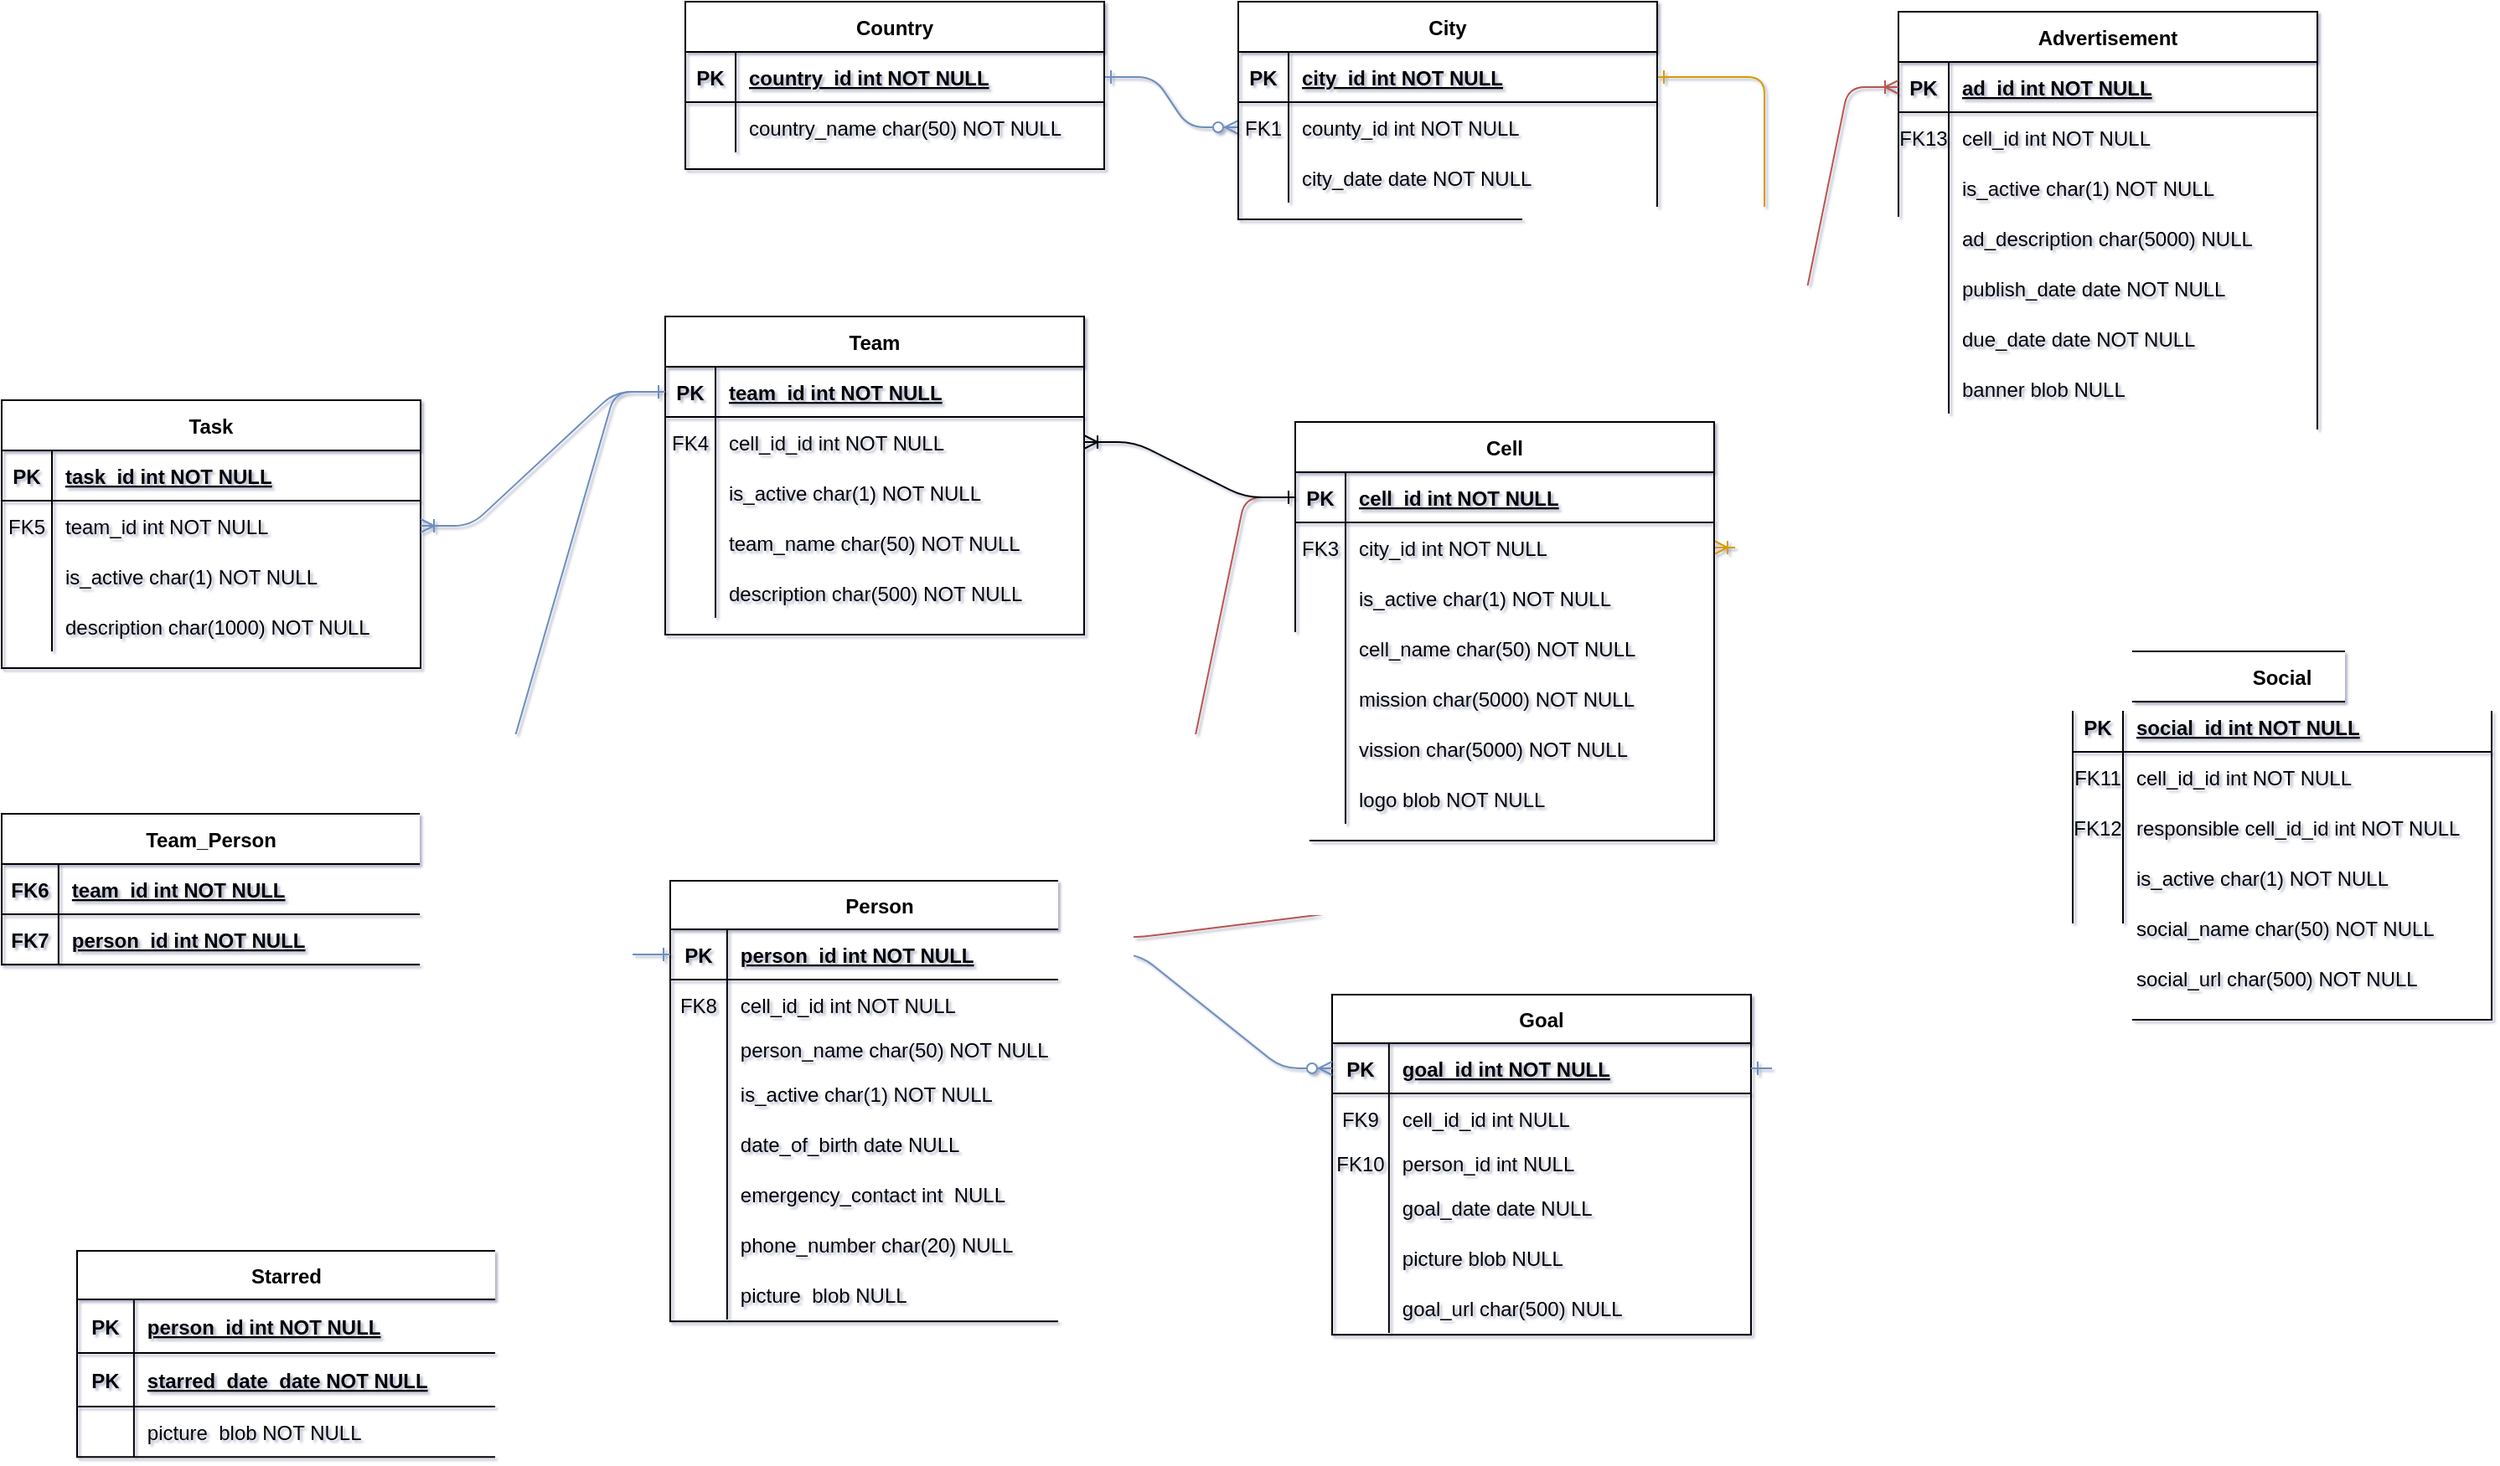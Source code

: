 <mxfile version="24.4.0" type="github">
  <diagram id="R2lEEEUBdFMjLlhIrx00" name="MER-V1">
    <mxGraphModel dx="1657" dy="609" grid="0" gridSize="10" guides="1" tooltips="1" connect="1" arrows="1" fold="1" page="0" pageScale="1" pageWidth="850" pageHeight="1100" math="0" shadow="1" extFonts="Permanent Marker^https://fonts.googleapis.com/css?family=Permanent+Marker">
      <root>
        <mxCell id="0" />
        <mxCell id="1" parent="0" />
        <mxCell id="C-vyLk0tnHw3VtMMgP7b-1" value="" style="edgeStyle=entityRelationEdgeStyle;endArrow=ERzeroToMany;startArrow=ERone;endFill=1;startFill=0;fillColor=#dae8fc;strokeColor=#6c8ebf;" parent="1" source="C-vyLk0tnHw3VtMMgP7b-24" target="C-vyLk0tnHw3VtMMgP7b-6" edge="1">
          <mxGeometry width="100" height="100" relative="1" as="geometry">
            <mxPoint x="340" y="720" as="sourcePoint" />
            <mxPoint x="440" y="620" as="targetPoint" />
          </mxGeometry>
        </mxCell>
        <mxCell id="C-vyLk0tnHw3VtMMgP7b-12" value="" style="edgeStyle=entityRelationEdgeStyle;endArrow=ERoneToMany;startArrow=ERone;endFill=1;startFill=0;fillColor=#ffe6cc;strokeColor=#d79b00;" parent="1" source="C-vyLk0tnHw3VtMMgP7b-3" target="C-vyLk0tnHw3VtMMgP7b-17" edge="1">
          <mxGeometry width="100" height="100" relative="1" as="geometry">
            <mxPoint x="400" y="180" as="sourcePoint" />
            <mxPoint x="460" y="205" as="targetPoint" />
          </mxGeometry>
        </mxCell>
        <mxCell id="C-vyLk0tnHw3VtMMgP7b-2" value="City" style="shape=table;startSize=30;container=1;collapsible=1;childLayout=tableLayout;fixedRows=1;rowLines=0;fontStyle=1;align=center;resizeLast=1;" parent="1" vertex="1">
          <mxGeometry x="450" y="120" width="250" height="130" as="geometry" />
        </mxCell>
        <mxCell id="C-vyLk0tnHw3VtMMgP7b-3" value="" style="shape=partialRectangle;collapsible=0;dropTarget=0;pointerEvents=0;fillColor=none;points=[[0,0.5],[1,0.5]];portConstraint=eastwest;top=0;left=0;right=0;bottom=1;" parent="C-vyLk0tnHw3VtMMgP7b-2" vertex="1">
          <mxGeometry y="30" width="250" height="30" as="geometry" />
        </mxCell>
        <mxCell id="C-vyLk0tnHw3VtMMgP7b-4" value="PK" style="shape=partialRectangle;overflow=hidden;connectable=0;fillColor=none;top=0;left=0;bottom=0;right=0;fontStyle=1;" parent="C-vyLk0tnHw3VtMMgP7b-3" vertex="1">
          <mxGeometry width="30" height="30" as="geometry">
            <mxRectangle width="30" height="30" as="alternateBounds" />
          </mxGeometry>
        </mxCell>
        <mxCell id="C-vyLk0tnHw3VtMMgP7b-5" value="city_id int NOT NULL " style="shape=partialRectangle;overflow=hidden;connectable=0;fillColor=none;top=0;left=0;bottom=0;right=0;align=left;spacingLeft=6;fontStyle=5;" parent="C-vyLk0tnHw3VtMMgP7b-3" vertex="1">
          <mxGeometry x="30" width="220" height="30" as="geometry">
            <mxRectangle width="220" height="30" as="alternateBounds" />
          </mxGeometry>
        </mxCell>
        <mxCell id="C-vyLk0tnHw3VtMMgP7b-6" value="" style="shape=partialRectangle;collapsible=0;dropTarget=0;pointerEvents=0;fillColor=none;points=[[0,0.5],[1,0.5]];portConstraint=eastwest;top=0;left=0;right=0;bottom=0;" parent="C-vyLk0tnHw3VtMMgP7b-2" vertex="1">
          <mxGeometry y="60" width="250" height="30" as="geometry" />
        </mxCell>
        <mxCell id="C-vyLk0tnHw3VtMMgP7b-7" value="FK1" style="shape=partialRectangle;overflow=hidden;connectable=0;fillColor=none;top=0;left=0;bottom=0;right=0;" parent="C-vyLk0tnHw3VtMMgP7b-6" vertex="1">
          <mxGeometry width="30" height="30" as="geometry">
            <mxRectangle width="30" height="30" as="alternateBounds" />
          </mxGeometry>
        </mxCell>
        <mxCell id="C-vyLk0tnHw3VtMMgP7b-8" value="county_id int NOT NULL" style="shape=partialRectangle;overflow=hidden;connectable=0;fillColor=none;top=0;left=0;bottom=0;right=0;align=left;spacingLeft=6;" parent="C-vyLk0tnHw3VtMMgP7b-6" vertex="1">
          <mxGeometry x="30" width="220" height="30" as="geometry">
            <mxRectangle width="220" height="30" as="alternateBounds" />
          </mxGeometry>
        </mxCell>
        <mxCell id="C-vyLk0tnHw3VtMMgP7b-9" value="" style="shape=partialRectangle;collapsible=0;dropTarget=0;pointerEvents=0;fillColor=none;points=[[0,0.5],[1,0.5]];portConstraint=eastwest;top=0;left=0;right=0;bottom=0;" parent="C-vyLk0tnHw3VtMMgP7b-2" vertex="1">
          <mxGeometry y="90" width="250" height="30" as="geometry" />
        </mxCell>
        <mxCell id="C-vyLk0tnHw3VtMMgP7b-10" value="" style="shape=partialRectangle;overflow=hidden;connectable=0;fillColor=none;top=0;left=0;bottom=0;right=0;" parent="C-vyLk0tnHw3VtMMgP7b-9" vertex="1">
          <mxGeometry width="30" height="30" as="geometry">
            <mxRectangle width="30" height="30" as="alternateBounds" />
          </mxGeometry>
        </mxCell>
        <mxCell id="C-vyLk0tnHw3VtMMgP7b-11" value="city_date date NOT NULL" style="shape=partialRectangle;overflow=hidden;connectable=0;fillColor=none;top=0;left=0;bottom=0;right=0;align=left;spacingLeft=6;" parent="C-vyLk0tnHw3VtMMgP7b-9" vertex="1">
          <mxGeometry x="30" width="220" height="30" as="geometry">
            <mxRectangle width="220" height="30" as="alternateBounds" />
          </mxGeometry>
        </mxCell>
        <mxCell id="C-vyLk0tnHw3VtMMgP7b-13" value="Cell" style="shape=table;startSize=30;container=1;collapsible=1;childLayout=tableLayout;fixedRows=1;rowLines=0;fontStyle=1;align=center;resizeLast=1;" parent="1" vertex="1">
          <mxGeometry x="484" y="371" width="250" height="250" as="geometry" />
        </mxCell>
        <mxCell id="C-vyLk0tnHw3VtMMgP7b-14" value="" style="shape=partialRectangle;collapsible=0;dropTarget=0;pointerEvents=0;fillColor=none;points=[[0,0.5],[1,0.5]];portConstraint=eastwest;top=0;left=0;right=0;bottom=1;" parent="C-vyLk0tnHw3VtMMgP7b-13" vertex="1">
          <mxGeometry y="30" width="250" height="30" as="geometry" />
        </mxCell>
        <mxCell id="C-vyLk0tnHw3VtMMgP7b-15" value="PK" style="shape=partialRectangle;overflow=hidden;connectable=0;fillColor=none;top=0;left=0;bottom=0;right=0;fontStyle=1;" parent="C-vyLk0tnHw3VtMMgP7b-14" vertex="1">
          <mxGeometry width="30" height="30" as="geometry">
            <mxRectangle width="30" height="30" as="alternateBounds" />
          </mxGeometry>
        </mxCell>
        <mxCell id="C-vyLk0tnHw3VtMMgP7b-16" value="cell_id int NOT NULL " style="shape=partialRectangle;overflow=hidden;connectable=0;fillColor=none;top=0;left=0;bottom=0;right=0;align=left;spacingLeft=6;fontStyle=5;" parent="C-vyLk0tnHw3VtMMgP7b-14" vertex="1">
          <mxGeometry x="30" width="220" height="30" as="geometry">
            <mxRectangle width="220" height="30" as="alternateBounds" />
          </mxGeometry>
        </mxCell>
        <mxCell id="C-vyLk0tnHw3VtMMgP7b-17" value="" style="shape=partialRectangle;collapsible=0;dropTarget=0;pointerEvents=0;fillColor=none;points=[[0,0.5],[1,0.5]];portConstraint=eastwest;top=0;left=0;right=0;bottom=0;" parent="C-vyLk0tnHw3VtMMgP7b-13" vertex="1">
          <mxGeometry y="60" width="250" height="30" as="geometry" />
        </mxCell>
        <mxCell id="C-vyLk0tnHw3VtMMgP7b-18" value="FK3" style="shape=partialRectangle;overflow=hidden;connectable=0;fillColor=none;top=0;left=0;bottom=0;right=0;" parent="C-vyLk0tnHw3VtMMgP7b-17" vertex="1">
          <mxGeometry width="30" height="30" as="geometry">
            <mxRectangle width="30" height="30" as="alternateBounds" />
          </mxGeometry>
        </mxCell>
        <mxCell id="C-vyLk0tnHw3VtMMgP7b-19" value="city_id int NOT NULL" style="shape=partialRectangle;overflow=hidden;connectable=0;fillColor=none;top=0;left=0;bottom=0;right=0;align=left;spacingLeft=6;" parent="C-vyLk0tnHw3VtMMgP7b-17" vertex="1">
          <mxGeometry x="30" width="220" height="30" as="geometry">
            <mxRectangle width="220" height="30" as="alternateBounds" />
          </mxGeometry>
        </mxCell>
        <mxCell id="C-vyLk0tnHw3VtMMgP7b-20" value="" style="shape=partialRectangle;collapsible=0;dropTarget=0;pointerEvents=0;fillColor=none;points=[[0,0.5],[1,0.5]];portConstraint=eastwest;top=0;left=0;right=0;bottom=0;" parent="C-vyLk0tnHw3VtMMgP7b-13" vertex="1">
          <mxGeometry y="90" width="250" height="30" as="geometry" />
        </mxCell>
        <mxCell id="C-vyLk0tnHw3VtMMgP7b-21" value="" style="shape=partialRectangle;overflow=hidden;connectable=0;fillColor=none;top=0;left=0;bottom=0;right=0;" parent="C-vyLk0tnHw3VtMMgP7b-20" vertex="1">
          <mxGeometry width="30" height="30" as="geometry">
            <mxRectangle width="30" height="30" as="alternateBounds" />
          </mxGeometry>
        </mxCell>
        <mxCell id="C-vyLk0tnHw3VtMMgP7b-22" value="is_active char(1) NOT NULL" style="shape=partialRectangle;overflow=hidden;connectable=0;fillColor=none;top=0;left=0;bottom=0;right=0;align=left;spacingLeft=6;" parent="C-vyLk0tnHw3VtMMgP7b-20" vertex="1">
          <mxGeometry x="30" width="220" height="30" as="geometry">
            <mxRectangle width="220" height="30" as="alternateBounds" />
          </mxGeometry>
        </mxCell>
        <mxCell id="BW3WOsrzkd-29kcLcKj7-109" value="" style="shape=partialRectangle;collapsible=0;dropTarget=0;pointerEvents=0;fillColor=none;points=[[0,0.5],[1,0.5]];portConstraint=eastwest;top=0;left=0;right=0;bottom=0;" vertex="1" parent="C-vyLk0tnHw3VtMMgP7b-13">
          <mxGeometry y="120" width="250" height="30" as="geometry" />
        </mxCell>
        <mxCell id="BW3WOsrzkd-29kcLcKj7-110" value="" style="shape=partialRectangle;overflow=hidden;connectable=0;fillColor=none;top=0;left=0;bottom=0;right=0;" vertex="1" parent="BW3WOsrzkd-29kcLcKj7-109">
          <mxGeometry width="30" height="30" as="geometry">
            <mxRectangle width="30" height="30" as="alternateBounds" />
          </mxGeometry>
        </mxCell>
        <mxCell id="BW3WOsrzkd-29kcLcKj7-111" value="cell_name char(50) NOT NULL" style="shape=partialRectangle;overflow=hidden;connectable=0;fillColor=none;top=0;left=0;bottom=0;right=0;align=left;spacingLeft=6;" vertex="1" parent="BW3WOsrzkd-29kcLcKj7-109">
          <mxGeometry x="30" width="220" height="30" as="geometry">
            <mxRectangle width="220" height="30" as="alternateBounds" />
          </mxGeometry>
        </mxCell>
        <mxCell id="BW3WOsrzkd-29kcLcKj7-143" value="" style="shape=partialRectangle;collapsible=0;dropTarget=0;pointerEvents=0;fillColor=none;points=[[0,0.5],[1,0.5]];portConstraint=eastwest;top=0;left=0;right=0;bottom=0;" vertex="1" parent="C-vyLk0tnHw3VtMMgP7b-13">
          <mxGeometry y="150" width="250" height="30" as="geometry" />
        </mxCell>
        <mxCell id="BW3WOsrzkd-29kcLcKj7-144" value="" style="shape=partialRectangle;overflow=hidden;connectable=0;fillColor=none;top=0;left=0;bottom=0;right=0;" vertex="1" parent="BW3WOsrzkd-29kcLcKj7-143">
          <mxGeometry width="30" height="30" as="geometry">
            <mxRectangle width="30" height="30" as="alternateBounds" />
          </mxGeometry>
        </mxCell>
        <mxCell id="BW3WOsrzkd-29kcLcKj7-145" value="mission char(5000) NOT NULL" style="shape=partialRectangle;overflow=hidden;connectable=0;fillColor=none;top=0;left=0;bottom=0;right=0;align=left;spacingLeft=6;" vertex="1" parent="BW3WOsrzkd-29kcLcKj7-143">
          <mxGeometry x="30" width="220" height="30" as="geometry">
            <mxRectangle width="220" height="30" as="alternateBounds" />
          </mxGeometry>
        </mxCell>
        <mxCell id="BW3WOsrzkd-29kcLcKj7-147" value="" style="shape=partialRectangle;collapsible=0;dropTarget=0;pointerEvents=0;fillColor=none;points=[[0,0.5],[1,0.5]];portConstraint=eastwest;top=0;left=0;right=0;bottom=0;" vertex="1" parent="C-vyLk0tnHw3VtMMgP7b-13">
          <mxGeometry y="180" width="250" height="30" as="geometry" />
        </mxCell>
        <mxCell id="BW3WOsrzkd-29kcLcKj7-148" value="" style="shape=partialRectangle;overflow=hidden;connectable=0;fillColor=none;top=0;left=0;bottom=0;right=0;" vertex="1" parent="BW3WOsrzkd-29kcLcKj7-147">
          <mxGeometry width="30" height="30" as="geometry">
            <mxRectangle width="30" height="30" as="alternateBounds" />
          </mxGeometry>
        </mxCell>
        <mxCell id="BW3WOsrzkd-29kcLcKj7-149" value="vission char(5000) NOT NULL" style="shape=partialRectangle;overflow=hidden;connectable=0;fillColor=none;top=0;left=0;bottom=0;right=0;align=left;spacingLeft=6;" vertex="1" parent="BW3WOsrzkd-29kcLcKj7-147">
          <mxGeometry x="30" width="220" height="30" as="geometry">
            <mxRectangle width="220" height="30" as="alternateBounds" />
          </mxGeometry>
        </mxCell>
        <mxCell id="BW3WOsrzkd-29kcLcKj7-236" value="" style="shape=partialRectangle;collapsible=0;dropTarget=0;pointerEvents=0;fillColor=none;points=[[0,0.5],[1,0.5]];portConstraint=eastwest;top=0;left=0;right=0;bottom=0;" vertex="1" parent="C-vyLk0tnHw3VtMMgP7b-13">
          <mxGeometry y="210" width="250" height="30" as="geometry" />
        </mxCell>
        <mxCell id="BW3WOsrzkd-29kcLcKj7-237" value="" style="shape=partialRectangle;overflow=hidden;connectable=0;fillColor=none;top=0;left=0;bottom=0;right=0;" vertex="1" parent="BW3WOsrzkd-29kcLcKj7-236">
          <mxGeometry width="30" height="30" as="geometry">
            <mxRectangle width="30" height="30" as="alternateBounds" />
          </mxGeometry>
        </mxCell>
        <mxCell id="BW3WOsrzkd-29kcLcKj7-238" value="logo blob NOT NULL" style="shape=partialRectangle;overflow=hidden;connectable=0;fillColor=none;top=0;left=0;bottom=0;right=0;align=left;spacingLeft=6;" vertex="1" parent="BW3WOsrzkd-29kcLcKj7-236">
          <mxGeometry x="30" width="220" height="30" as="geometry">
            <mxRectangle width="220" height="30" as="alternateBounds" />
          </mxGeometry>
        </mxCell>
        <mxCell id="C-vyLk0tnHw3VtMMgP7b-23" value="Country" style="shape=table;startSize=30;container=1;collapsible=1;childLayout=tableLayout;fixedRows=1;rowLines=0;fontStyle=1;align=center;resizeLast=1;" parent="1" vertex="1">
          <mxGeometry x="120" y="120" width="250" height="100" as="geometry" />
        </mxCell>
        <mxCell id="C-vyLk0tnHw3VtMMgP7b-24" value="" style="shape=partialRectangle;collapsible=0;dropTarget=0;pointerEvents=0;fillColor=none;points=[[0,0.5],[1,0.5]];portConstraint=eastwest;top=0;left=0;right=0;bottom=1;" parent="C-vyLk0tnHw3VtMMgP7b-23" vertex="1">
          <mxGeometry y="30" width="250" height="30" as="geometry" />
        </mxCell>
        <mxCell id="C-vyLk0tnHw3VtMMgP7b-25" value="PK" style="shape=partialRectangle;overflow=hidden;connectable=0;fillColor=none;top=0;left=0;bottom=0;right=0;fontStyle=1;" parent="C-vyLk0tnHw3VtMMgP7b-24" vertex="1">
          <mxGeometry width="30" height="30" as="geometry">
            <mxRectangle width="30" height="30" as="alternateBounds" />
          </mxGeometry>
        </mxCell>
        <mxCell id="C-vyLk0tnHw3VtMMgP7b-26" value="country_id int NOT NULL " style="shape=partialRectangle;overflow=hidden;connectable=0;fillColor=none;top=0;left=0;bottom=0;right=0;align=left;spacingLeft=6;fontStyle=5;" parent="C-vyLk0tnHw3VtMMgP7b-24" vertex="1">
          <mxGeometry x="30" width="220" height="30" as="geometry">
            <mxRectangle width="220" height="30" as="alternateBounds" />
          </mxGeometry>
        </mxCell>
        <mxCell id="C-vyLk0tnHw3VtMMgP7b-27" value="" style="shape=partialRectangle;collapsible=0;dropTarget=0;pointerEvents=0;fillColor=none;points=[[0,0.5],[1,0.5]];portConstraint=eastwest;top=0;left=0;right=0;bottom=0;" parent="C-vyLk0tnHw3VtMMgP7b-23" vertex="1">
          <mxGeometry y="60" width="250" height="30" as="geometry" />
        </mxCell>
        <mxCell id="C-vyLk0tnHw3VtMMgP7b-28" value="" style="shape=partialRectangle;overflow=hidden;connectable=0;fillColor=none;top=0;left=0;bottom=0;right=0;" parent="C-vyLk0tnHw3VtMMgP7b-27" vertex="1">
          <mxGeometry width="30" height="30" as="geometry">
            <mxRectangle width="30" height="30" as="alternateBounds" />
          </mxGeometry>
        </mxCell>
        <mxCell id="C-vyLk0tnHw3VtMMgP7b-29" value="country_name char(50) NOT NULL" style="shape=partialRectangle;overflow=hidden;connectable=0;fillColor=none;top=0;left=0;bottom=0;right=0;align=left;spacingLeft=6;" parent="C-vyLk0tnHw3VtMMgP7b-27" vertex="1">
          <mxGeometry x="30" width="220" height="30" as="geometry">
            <mxRectangle width="220" height="30" as="alternateBounds" />
          </mxGeometry>
        </mxCell>
        <mxCell id="BW3WOsrzkd-29kcLcKj7-1" value="Person" style="shape=table;startSize=29;container=1;collapsible=1;childLayout=tableLayout;fixedRows=1;rowLines=0;fontStyle=1;align=center;resizeLast=1;" vertex="1" parent="1">
          <mxGeometry x="111" y="645" width="250" height="263.07" as="geometry" />
        </mxCell>
        <mxCell id="BW3WOsrzkd-29kcLcKj7-2" value="" style="shape=partialRectangle;collapsible=0;dropTarget=0;pointerEvents=0;fillColor=none;points=[[0,0.5],[1,0.5]];portConstraint=eastwest;top=0;left=0;right=0;bottom=1;" vertex="1" parent="BW3WOsrzkd-29kcLcKj7-1">
          <mxGeometry y="29" width="250" height="30" as="geometry" />
        </mxCell>
        <mxCell id="BW3WOsrzkd-29kcLcKj7-3" value="PK" style="shape=partialRectangle;overflow=hidden;connectable=0;fillColor=none;top=0;left=0;bottom=0;right=0;fontStyle=1;" vertex="1" parent="BW3WOsrzkd-29kcLcKj7-2">
          <mxGeometry width="33.929" height="30" as="geometry">
            <mxRectangle width="33.929" height="30" as="alternateBounds" />
          </mxGeometry>
        </mxCell>
        <mxCell id="BW3WOsrzkd-29kcLcKj7-4" value="person_id int NOT NULL " style="shape=partialRectangle;overflow=hidden;connectable=0;fillColor=none;top=0;left=0;bottom=0;right=0;align=left;spacingLeft=6;fontStyle=5;" vertex="1" parent="BW3WOsrzkd-29kcLcKj7-2">
          <mxGeometry x="33.929" width="216.071" height="30" as="geometry">
            <mxRectangle width="216.071" height="30" as="alternateBounds" />
          </mxGeometry>
        </mxCell>
        <mxCell id="BW3WOsrzkd-29kcLcKj7-36" value="" style="shape=partialRectangle;collapsible=0;dropTarget=0;pointerEvents=0;fillColor=none;points=[[0,0.5],[1,0.5]];portConstraint=eastwest;top=0;left=0;right=0;bottom=0;" vertex="1" parent="BW3WOsrzkd-29kcLcKj7-1">
          <mxGeometry y="59" width="250" height="30" as="geometry" />
        </mxCell>
        <mxCell id="BW3WOsrzkd-29kcLcKj7-37" value="FK8" style="shape=partialRectangle;overflow=hidden;connectable=0;fillColor=none;top=0;left=0;bottom=0;right=0;" vertex="1" parent="BW3WOsrzkd-29kcLcKj7-36">
          <mxGeometry width="33.929" height="30" as="geometry">
            <mxRectangle width="33.929" height="30" as="alternateBounds" />
          </mxGeometry>
        </mxCell>
        <mxCell id="BW3WOsrzkd-29kcLcKj7-38" value="cell_id_id int NOT NULL" style="shape=partialRectangle;overflow=hidden;connectable=0;fillColor=none;top=0;left=0;bottom=0;right=0;align=left;spacingLeft=6;" vertex="1" parent="BW3WOsrzkd-29kcLcKj7-36">
          <mxGeometry x="33.929" width="216.071" height="30" as="geometry">
            <mxRectangle width="216.071" height="30" as="alternateBounds" />
          </mxGeometry>
        </mxCell>
        <mxCell id="BW3WOsrzkd-29kcLcKj7-5" value="" style="shape=partialRectangle;collapsible=0;dropTarget=0;pointerEvents=0;fillColor=none;points=[[0,0.5],[1,0.5]];portConstraint=eastwest;top=0;left=0;right=0;bottom=0;" vertex="1" parent="BW3WOsrzkd-29kcLcKj7-1">
          <mxGeometry y="89" width="250" height="23" as="geometry" />
        </mxCell>
        <mxCell id="BW3WOsrzkd-29kcLcKj7-6" value="" style="shape=partialRectangle;overflow=hidden;connectable=0;fillColor=none;top=0;left=0;bottom=0;right=0;" vertex="1" parent="BW3WOsrzkd-29kcLcKj7-5">
          <mxGeometry width="33.929" height="23" as="geometry">
            <mxRectangle width="33.929" height="23" as="alternateBounds" />
          </mxGeometry>
        </mxCell>
        <mxCell id="BW3WOsrzkd-29kcLcKj7-7" value="person_name char(50) NOT NULL" style="shape=partialRectangle;overflow=hidden;connectable=0;fillColor=none;top=0;left=0;bottom=0;right=0;align=left;spacingLeft=6;" vertex="1" parent="BW3WOsrzkd-29kcLcKj7-5">
          <mxGeometry x="33.929" width="216.071" height="23" as="geometry">
            <mxRectangle width="216.071" height="23" as="alternateBounds" />
          </mxGeometry>
        </mxCell>
        <mxCell id="BW3WOsrzkd-29kcLcKj7-84" value="" style="shape=partialRectangle;collapsible=0;dropTarget=0;pointerEvents=0;fillColor=none;points=[[0,0.5],[1,0.5]];portConstraint=eastwest;top=0;left=0;right=0;bottom=0;" vertex="1" parent="BW3WOsrzkd-29kcLcKj7-1">
          <mxGeometry y="112" width="250" height="30" as="geometry" />
        </mxCell>
        <mxCell id="BW3WOsrzkd-29kcLcKj7-85" value="" style="shape=partialRectangle;overflow=hidden;connectable=0;fillColor=none;top=0;left=0;bottom=0;right=0;" vertex="1" parent="BW3WOsrzkd-29kcLcKj7-84">
          <mxGeometry width="33.929" height="30" as="geometry">
            <mxRectangle width="33.929" height="30" as="alternateBounds" />
          </mxGeometry>
        </mxCell>
        <mxCell id="BW3WOsrzkd-29kcLcKj7-86" value="is_active char(1) NOT NULL" style="shape=partialRectangle;overflow=hidden;connectable=0;fillColor=none;top=0;left=0;bottom=0;right=0;align=left;spacingLeft=6;" vertex="1" parent="BW3WOsrzkd-29kcLcKj7-84">
          <mxGeometry x="33.929" width="216.071" height="30" as="geometry">
            <mxRectangle width="216.071" height="30" as="alternateBounds" />
          </mxGeometry>
        </mxCell>
        <mxCell id="BW3WOsrzkd-29kcLcKj7-8" value="" style="shape=partialRectangle;collapsible=0;dropTarget=0;pointerEvents=0;fillColor=none;points=[[0,0.5],[1,0.5]];portConstraint=eastwest;top=0;left=0;right=0;bottom=0;" vertex="1" parent="BW3WOsrzkd-29kcLcKj7-1">
          <mxGeometry y="142" width="250" height="30" as="geometry" />
        </mxCell>
        <mxCell id="BW3WOsrzkd-29kcLcKj7-9" value="" style="shape=partialRectangle;overflow=hidden;connectable=0;fillColor=none;top=0;left=0;bottom=0;right=0;" vertex="1" parent="BW3WOsrzkd-29kcLcKj7-8">
          <mxGeometry width="33.929" height="30" as="geometry">
            <mxRectangle width="33.929" height="30" as="alternateBounds" />
          </mxGeometry>
        </mxCell>
        <mxCell id="BW3WOsrzkd-29kcLcKj7-10" value="date_of_birth date NULL" style="shape=partialRectangle;overflow=hidden;connectable=0;fillColor=none;top=0;left=0;bottom=0;right=0;align=left;spacingLeft=6;" vertex="1" parent="BW3WOsrzkd-29kcLcKj7-8">
          <mxGeometry x="33.929" width="216.071" height="30" as="geometry">
            <mxRectangle width="216.071" height="30" as="alternateBounds" />
          </mxGeometry>
        </mxCell>
        <mxCell id="BW3WOsrzkd-29kcLcKj7-91" value="" style="shape=partialRectangle;collapsible=0;dropTarget=0;pointerEvents=0;fillColor=none;points=[[0,0.5],[1,0.5]];portConstraint=eastwest;top=0;left=0;right=0;bottom=0;" vertex="1" parent="BW3WOsrzkd-29kcLcKj7-1">
          <mxGeometry y="172" width="250" height="30" as="geometry" />
        </mxCell>
        <mxCell id="BW3WOsrzkd-29kcLcKj7-92" value="" style="shape=partialRectangle;overflow=hidden;connectable=0;fillColor=none;top=0;left=0;bottom=0;right=0;" vertex="1" parent="BW3WOsrzkd-29kcLcKj7-91">
          <mxGeometry width="33.929" height="30" as="geometry">
            <mxRectangle width="33.929" height="30" as="alternateBounds" />
          </mxGeometry>
        </mxCell>
        <mxCell id="BW3WOsrzkd-29kcLcKj7-93" value="emergency_contact int  NULL" style="shape=partialRectangle;overflow=hidden;connectable=0;fillColor=none;top=0;left=0;bottom=0;right=0;align=left;spacingLeft=6;" vertex="1" parent="BW3WOsrzkd-29kcLcKj7-91">
          <mxGeometry x="33.929" width="216.071" height="30" as="geometry">
            <mxRectangle width="216.071" height="30" as="alternateBounds" />
          </mxGeometry>
        </mxCell>
        <mxCell id="BW3WOsrzkd-29kcLcKj7-87" value="" style="shape=partialRectangle;collapsible=0;dropTarget=0;pointerEvents=0;fillColor=none;points=[[0,0.5],[1,0.5]];portConstraint=eastwest;top=0;left=0;right=0;bottom=0;" vertex="1" parent="BW3WOsrzkd-29kcLcKj7-1">
          <mxGeometry y="202" width="250" height="30" as="geometry" />
        </mxCell>
        <mxCell id="BW3WOsrzkd-29kcLcKj7-88" value="" style="shape=partialRectangle;overflow=hidden;connectable=0;fillColor=none;top=0;left=0;bottom=0;right=0;" vertex="1" parent="BW3WOsrzkd-29kcLcKj7-87">
          <mxGeometry width="33.929" height="30" as="geometry">
            <mxRectangle width="33.929" height="30" as="alternateBounds" />
          </mxGeometry>
        </mxCell>
        <mxCell id="BW3WOsrzkd-29kcLcKj7-89" value="phone_number char(20) NULL" style="shape=partialRectangle;overflow=hidden;connectable=0;fillColor=none;top=0;left=0;bottom=0;right=0;align=left;spacingLeft=6;" vertex="1" parent="BW3WOsrzkd-29kcLcKj7-87">
          <mxGeometry x="33.929" width="216.071" height="30" as="geometry">
            <mxRectangle width="216.071" height="30" as="alternateBounds" />
          </mxGeometry>
        </mxCell>
        <mxCell id="BW3WOsrzkd-29kcLcKj7-227" value="" style="shape=partialRectangle;collapsible=0;dropTarget=0;pointerEvents=0;fillColor=none;points=[[0,0.5],[1,0.5]];portConstraint=eastwest;top=0;left=0;right=0;bottom=0;" vertex="1" parent="BW3WOsrzkd-29kcLcKj7-1">
          <mxGeometry y="232" width="250" height="30" as="geometry" />
        </mxCell>
        <mxCell id="BW3WOsrzkd-29kcLcKj7-228" value="" style="shape=partialRectangle;overflow=hidden;connectable=0;fillColor=none;top=0;left=0;bottom=0;right=0;" vertex="1" parent="BW3WOsrzkd-29kcLcKj7-227">
          <mxGeometry width="33.929" height="30" as="geometry">
            <mxRectangle width="33.929" height="30" as="alternateBounds" />
          </mxGeometry>
        </mxCell>
        <mxCell id="BW3WOsrzkd-29kcLcKj7-229" value="picture  blob NULL" style="shape=partialRectangle;overflow=hidden;connectable=0;fillColor=none;top=0;left=0;bottom=0;right=0;align=left;spacingLeft=6;" vertex="1" parent="BW3WOsrzkd-29kcLcKj7-227">
          <mxGeometry x="33.929" width="216.071" height="30" as="geometry">
            <mxRectangle width="216.071" height="30" as="alternateBounds" />
          </mxGeometry>
        </mxCell>
        <mxCell id="BW3WOsrzkd-29kcLcKj7-90" value="" style="edgeStyle=entityRelationEdgeStyle;endArrow=ERone;startArrow=ERone;endFill=1;startFill=0;fillColor=#dae8fc;strokeColor=#6c8ebf;" edge="1" parent="BW3WOsrzkd-29kcLcKj7-1" source="BW3WOsrzkd-29kcLcKj7-91" target="BW3WOsrzkd-29kcLcKj7-2">
          <mxGeometry width="100" height="100" relative="1" as="geometry">
            <mxPoint x="103" y="198" as="sourcePoint" />
            <mxPoint x="262" y="41" as="targetPoint" />
            <Array as="points">
              <mxPoint x="4" y="124" />
              <mxPoint x="476" y="110" />
              <mxPoint x="-76" y="13" />
              <mxPoint x="-4" y="134" />
            </Array>
          </mxGeometry>
        </mxCell>
        <mxCell id="BW3WOsrzkd-29kcLcKj7-12" value="" style="edgeStyle=entityRelationEdgeStyle;endArrow=ERoneToMany;startArrow=ERone;endFill=1;startFill=1;exitX=0;exitY=0.5;exitDx=0;exitDy=0;entryX=1;entryY=0.5;entryDx=0;entryDy=0;fillColor=#f8cecc;strokeColor=#b85450;" edge="1" parent="1" source="C-vyLk0tnHw3VtMMgP7b-14" target="BW3WOsrzkd-29kcLcKj7-36">
          <mxGeometry width="100" height="100" relative="1" as="geometry">
            <mxPoint x="447" y="380" as="sourcePoint" />
            <mxPoint x="387" y="676" as="targetPoint" />
            <Array as="points">
              <mxPoint x="495" y="519" />
              <mxPoint x="415" y="408" />
              <mxPoint x="360" y="661" />
              <mxPoint x="487" y="529" />
            </Array>
          </mxGeometry>
        </mxCell>
        <mxCell id="BW3WOsrzkd-29kcLcKj7-15" value="Team" style="shape=table;startSize=30;container=1;collapsible=1;childLayout=tableLayout;fixedRows=1;rowLines=0;fontStyle=1;align=center;resizeLast=1;" vertex="1" parent="1">
          <mxGeometry x="108" y="308" width="250" height="190" as="geometry" />
        </mxCell>
        <mxCell id="BW3WOsrzkd-29kcLcKj7-16" value="" style="shape=partialRectangle;collapsible=0;dropTarget=0;pointerEvents=0;fillColor=none;points=[[0,0.5],[1,0.5]];portConstraint=eastwest;top=0;left=0;right=0;bottom=1;" vertex="1" parent="BW3WOsrzkd-29kcLcKj7-15">
          <mxGeometry y="30" width="250" height="30" as="geometry" />
        </mxCell>
        <mxCell id="BW3WOsrzkd-29kcLcKj7-17" value="PK" style="shape=partialRectangle;overflow=hidden;connectable=0;fillColor=none;top=0;left=0;bottom=0;right=0;fontStyle=1;" vertex="1" parent="BW3WOsrzkd-29kcLcKj7-16">
          <mxGeometry width="30" height="30" as="geometry">
            <mxRectangle width="30" height="30" as="alternateBounds" />
          </mxGeometry>
        </mxCell>
        <mxCell id="BW3WOsrzkd-29kcLcKj7-18" value="team_id int NOT NULL " style="shape=partialRectangle;overflow=hidden;connectable=0;fillColor=none;top=0;left=0;bottom=0;right=0;align=left;spacingLeft=6;fontStyle=5;" vertex="1" parent="BW3WOsrzkd-29kcLcKj7-16">
          <mxGeometry x="30" width="220" height="30" as="geometry">
            <mxRectangle width="220" height="30" as="alternateBounds" />
          </mxGeometry>
        </mxCell>
        <mxCell id="BW3WOsrzkd-29kcLcKj7-19" value="" style="shape=partialRectangle;collapsible=0;dropTarget=0;pointerEvents=0;fillColor=none;points=[[0,0.5],[1,0.5]];portConstraint=eastwest;top=0;left=0;right=0;bottom=0;" vertex="1" parent="BW3WOsrzkd-29kcLcKj7-15">
          <mxGeometry y="60" width="250" height="30" as="geometry" />
        </mxCell>
        <mxCell id="BW3WOsrzkd-29kcLcKj7-20" value="FK4" style="shape=partialRectangle;overflow=hidden;connectable=0;fillColor=none;top=0;left=0;bottom=0;right=0;" vertex="1" parent="BW3WOsrzkd-29kcLcKj7-19">
          <mxGeometry width="30" height="30" as="geometry">
            <mxRectangle width="30" height="30" as="alternateBounds" />
          </mxGeometry>
        </mxCell>
        <mxCell id="BW3WOsrzkd-29kcLcKj7-21" value="cell_id_id int NOT NULL" style="shape=partialRectangle;overflow=hidden;connectable=0;fillColor=none;top=0;left=0;bottom=0;right=0;align=left;spacingLeft=6;" vertex="1" parent="BW3WOsrzkd-29kcLcKj7-19">
          <mxGeometry x="30" width="220" height="30" as="geometry">
            <mxRectangle width="220" height="30" as="alternateBounds" />
          </mxGeometry>
        </mxCell>
        <mxCell id="BW3WOsrzkd-29kcLcKj7-33" value="" style="shape=partialRectangle;collapsible=0;dropTarget=0;pointerEvents=0;fillColor=none;points=[[0,0.5],[1,0.5]];portConstraint=eastwest;top=0;left=0;right=0;bottom=0;" vertex="1" parent="BW3WOsrzkd-29kcLcKj7-15">
          <mxGeometry y="90" width="250" height="30" as="geometry" />
        </mxCell>
        <mxCell id="BW3WOsrzkd-29kcLcKj7-34" value="" style="shape=partialRectangle;overflow=hidden;connectable=0;fillColor=none;top=0;left=0;bottom=0;right=0;" vertex="1" parent="BW3WOsrzkd-29kcLcKj7-33">
          <mxGeometry width="30" height="30" as="geometry">
            <mxRectangle width="30" height="30" as="alternateBounds" />
          </mxGeometry>
        </mxCell>
        <mxCell id="BW3WOsrzkd-29kcLcKj7-35" value="is_active char(1) NOT NULL" style="shape=partialRectangle;overflow=hidden;connectable=0;fillColor=none;top=0;left=0;bottom=0;right=0;align=left;spacingLeft=6;" vertex="1" parent="BW3WOsrzkd-29kcLcKj7-33">
          <mxGeometry x="30" width="220" height="30" as="geometry">
            <mxRectangle width="220" height="30" as="alternateBounds" />
          </mxGeometry>
        </mxCell>
        <mxCell id="BW3WOsrzkd-29kcLcKj7-67" value="" style="shape=partialRectangle;collapsible=0;dropTarget=0;pointerEvents=0;fillColor=none;points=[[0,0.5],[1,0.5]];portConstraint=eastwest;top=0;left=0;right=0;bottom=0;" vertex="1" parent="BW3WOsrzkd-29kcLcKj7-15">
          <mxGeometry y="120" width="250" height="30" as="geometry" />
        </mxCell>
        <mxCell id="BW3WOsrzkd-29kcLcKj7-68" value="" style="shape=partialRectangle;overflow=hidden;connectable=0;fillColor=none;top=0;left=0;bottom=0;right=0;" vertex="1" parent="BW3WOsrzkd-29kcLcKj7-67">
          <mxGeometry width="30" height="30" as="geometry">
            <mxRectangle width="30" height="30" as="alternateBounds" />
          </mxGeometry>
        </mxCell>
        <mxCell id="BW3WOsrzkd-29kcLcKj7-69" value="team_name char(50) NOT NULL" style="shape=partialRectangle;overflow=hidden;connectable=0;fillColor=none;top=0;left=0;bottom=0;right=0;align=left;spacingLeft=6;" vertex="1" parent="BW3WOsrzkd-29kcLcKj7-67">
          <mxGeometry x="30" width="220" height="30" as="geometry">
            <mxRectangle width="220" height="30" as="alternateBounds" />
          </mxGeometry>
        </mxCell>
        <mxCell id="BW3WOsrzkd-29kcLcKj7-22" value="" style="shape=partialRectangle;collapsible=0;dropTarget=0;pointerEvents=0;fillColor=none;points=[[0,0.5],[1,0.5]];portConstraint=eastwest;top=0;left=0;right=0;bottom=0;" vertex="1" parent="BW3WOsrzkd-29kcLcKj7-15">
          <mxGeometry y="150" width="250" height="30" as="geometry" />
        </mxCell>
        <mxCell id="BW3WOsrzkd-29kcLcKj7-23" value="" style="shape=partialRectangle;overflow=hidden;connectable=0;fillColor=none;top=0;left=0;bottom=0;right=0;" vertex="1" parent="BW3WOsrzkd-29kcLcKj7-22">
          <mxGeometry width="30" height="30" as="geometry">
            <mxRectangle width="30" height="30" as="alternateBounds" />
          </mxGeometry>
        </mxCell>
        <mxCell id="BW3WOsrzkd-29kcLcKj7-24" value="description char(500) NOT NULL" style="shape=partialRectangle;overflow=hidden;connectable=0;fillColor=none;top=0;left=0;bottom=0;right=0;align=left;spacingLeft=6;" vertex="1" parent="BW3WOsrzkd-29kcLcKj7-22">
          <mxGeometry x="30" width="220" height="30" as="geometry">
            <mxRectangle width="220" height="30" as="alternateBounds" />
          </mxGeometry>
        </mxCell>
        <mxCell id="BW3WOsrzkd-29kcLcKj7-50" value="" style="edgeStyle=entityRelationEdgeStyle;endArrow=ERoneToMany;startArrow=ERone;endFill=1;startFill=1;" edge="1" parent="1" source="C-vyLk0tnHw3VtMMgP7b-14" target="BW3WOsrzkd-29kcLcKj7-19">
          <mxGeometry width="100" height="100" relative="1" as="geometry">
            <mxPoint x="269" y="250" as="sourcePoint" />
            <mxPoint x="188" y="418" as="targetPoint" />
            <Array as="points">
              <mxPoint x="317" y="389" />
              <mxPoint x="237" y="278" />
              <mxPoint x="309" y="399" />
            </Array>
          </mxGeometry>
        </mxCell>
        <mxCell id="BW3WOsrzkd-29kcLcKj7-51" value="Team_Person" style="shape=table;startSize=30;container=1;collapsible=1;childLayout=tableLayout;fixedRows=1;rowLines=0;fontStyle=1;align=center;resizeLast=1;" vertex="1" parent="1">
          <mxGeometry x="-288" y="605" width="250" height="90.07" as="geometry" />
        </mxCell>
        <mxCell id="BW3WOsrzkd-29kcLcKj7-71" value="" style="shape=partialRectangle;collapsible=0;dropTarget=0;pointerEvents=0;fillColor=none;points=[[0,0.5],[1,0.5]];portConstraint=eastwest;top=0;left=0;right=0;bottom=1;" vertex="1" parent="BW3WOsrzkd-29kcLcKj7-51">
          <mxGeometry y="30" width="250" height="30" as="geometry" />
        </mxCell>
        <mxCell id="BW3WOsrzkd-29kcLcKj7-72" value="FK6" style="shape=partialRectangle;overflow=hidden;connectable=0;fillColor=none;top=0;left=0;bottom=0;right=0;fontStyle=1;" vertex="1" parent="BW3WOsrzkd-29kcLcKj7-71">
          <mxGeometry width="33.929" height="30" as="geometry">
            <mxRectangle width="33.929" height="30" as="alternateBounds" />
          </mxGeometry>
        </mxCell>
        <mxCell id="BW3WOsrzkd-29kcLcKj7-73" value="team_id int NOT NULL " style="shape=partialRectangle;overflow=hidden;connectable=0;fillColor=none;top=0;left=0;bottom=0;right=0;align=left;spacingLeft=6;fontStyle=5;" vertex="1" parent="BW3WOsrzkd-29kcLcKj7-71">
          <mxGeometry x="33.929" width="216.071" height="30" as="geometry">
            <mxRectangle width="216.071" height="30" as="alternateBounds" />
          </mxGeometry>
        </mxCell>
        <mxCell id="BW3WOsrzkd-29kcLcKj7-52" value="" style="shape=partialRectangle;collapsible=0;dropTarget=0;pointerEvents=0;fillColor=none;points=[[0,0.5],[1,0.5]];portConstraint=eastwest;top=0;left=0;right=0;bottom=1;" vertex="1" parent="BW3WOsrzkd-29kcLcKj7-51">
          <mxGeometry y="60" width="250" height="30" as="geometry" />
        </mxCell>
        <mxCell id="BW3WOsrzkd-29kcLcKj7-53" value="FK7" style="shape=partialRectangle;overflow=hidden;connectable=0;fillColor=none;top=0;left=0;bottom=0;right=0;fontStyle=1;" vertex="1" parent="BW3WOsrzkd-29kcLcKj7-52">
          <mxGeometry width="33.929" height="30" as="geometry">
            <mxRectangle width="33.929" height="30" as="alternateBounds" />
          </mxGeometry>
        </mxCell>
        <mxCell id="BW3WOsrzkd-29kcLcKj7-54" value="person_id int NOT NULL " style="shape=partialRectangle;overflow=hidden;connectable=0;fillColor=none;top=0;left=0;bottom=0;right=0;align=left;spacingLeft=6;fontStyle=5;" vertex="1" parent="BW3WOsrzkd-29kcLcKj7-52">
          <mxGeometry x="33.929" width="216.071" height="30" as="geometry">
            <mxRectangle width="216.071" height="30" as="alternateBounds" />
          </mxGeometry>
        </mxCell>
        <mxCell id="BW3WOsrzkd-29kcLcKj7-75" value="" style="edgeStyle=entityRelationEdgeStyle;endArrow=ERoneToMany;startArrow=ERone;endFill=1;startFill=1;entryX=1;entryY=0.5;entryDx=0;entryDy=0;exitX=0;exitY=0.5;exitDx=0;exitDy=0;fillColor=#dae8fc;strokeColor=#6c8ebf;" edge="1" parent="1" source="BW3WOsrzkd-29kcLcKj7-2" target="BW3WOsrzkd-29kcLcKj7-52">
          <mxGeometry width="100" height="100" relative="1" as="geometry">
            <mxPoint x="-27" y="546" as="sourcePoint" />
            <mxPoint x="-108" y="714" as="targetPoint" />
            <Array as="points">
              <mxPoint x="21" y="685" />
              <mxPoint x="-59" y="574" />
              <mxPoint x="13" y="695" />
            </Array>
          </mxGeometry>
        </mxCell>
        <mxCell id="BW3WOsrzkd-29kcLcKj7-83" value="" style="edgeStyle=entityRelationEdgeStyle;endArrow=ERoneToMany;startArrow=ERone;endFill=1;startFill=1;exitX=0;exitY=0.5;exitDx=0;exitDy=0;entryX=1;entryY=0.5;entryDx=0;entryDy=0;fillColor=#dae8fc;strokeColor=#6c8ebf;" edge="1" parent="1" source="BW3WOsrzkd-29kcLcKj7-16" target="BW3WOsrzkd-29kcLcKj7-71">
          <mxGeometry width="100" height="100" relative="1" as="geometry">
            <mxPoint x="140" y="637" as="sourcePoint" />
            <mxPoint x="-147" y="312" as="targetPoint" />
            <Array as="points">
              <mxPoint x="31" y="695" />
              <mxPoint x="-49" y="584" />
              <mxPoint x="23" y="705" />
            </Array>
          </mxGeometry>
        </mxCell>
        <mxCell id="BW3WOsrzkd-29kcLcKj7-94" value="Task" style="shape=table;startSize=30;container=1;collapsible=1;childLayout=tableLayout;fixedRows=1;rowLines=0;fontStyle=1;align=center;resizeLast=1;" vertex="1" parent="1">
          <mxGeometry x="-288" y="358" width="250" height="160" as="geometry" />
        </mxCell>
        <mxCell id="BW3WOsrzkd-29kcLcKj7-95" value="" style="shape=partialRectangle;collapsible=0;dropTarget=0;pointerEvents=0;fillColor=none;points=[[0,0.5],[1,0.5]];portConstraint=eastwest;top=0;left=0;right=0;bottom=1;" vertex="1" parent="BW3WOsrzkd-29kcLcKj7-94">
          <mxGeometry y="30" width="250" height="30" as="geometry" />
        </mxCell>
        <mxCell id="BW3WOsrzkd-29kcLcKj7-96" value="PK" style="shape=partialRectangle;overflow=hidden;connectable=0;fillColor=none;top=0;left=0;bottom=0;right=0;fontStyle=1;" vertex="1" parent="BW3WOsrzkd-29kcLcKj7-95">
          <mxGeometry width="30" height="30" as="geometry">
            <mxRectangle width="30" height="30" as="alternateBounds" />
          </mxGeometry>
        </mxCell>
        <mxCell id="BW3WOsrzkd-29kcLcKj7-97" value="task_id int NOT NULL " style="shape=partialRectangle;overflow=hidden;connectable=0;fillColor=none;top=0;left=0;bottom=0;right=0;align=left;spacingLeft=6;fontStyle=5;" vertex="1" parent="BW3WOsrzkd-29kcLcKj7-95">
          <mxGeometry x="30" width="220" height="30" as="geometry">
            <mxRectangle width="220" height="30" as="alternateBounds" />
          </mxGeometry>
        </mxCell>
        <mxCell id="BW3WOsrzkd-29kcLcKj7-98" value="" style="shape=partialRectangle;collapsible=0;dropTarget=0;pointerEvents=0;fillColor=none;points=[[0,0.5],[1,0.5]];portConstraint=eastwest;top=0;left=0;right=0;bottom=0;" vertex="1" parent="BW3WOsrzkd-29kcLcKj7-94">
          <mxGeometry y="60" width="250" height="30" as="geometry" />
        </mxCell>
        <mxCell id="BW3WOsrzkd-29kcLcKj7-99" value="FK5" style="shape=partialRectangle;overflow=hidden;connectable=0;fillColor=none;top=0;left=0;bottom=0;right=0;" vertex="1" parent="BW3WOsrzkd-29kcLcKj7-98">
          <mxGeometry width="30" height="30" as="geometry">
            <mxRectangle width="30" height="30" as="alternateBounds" />
          </mxGeometry>
        </mxCell>
        <mxCell id="BW3WOsrzkd-29kcLcKj7-100" value="team_id int NOT NULL" style="shape=partialRectangle;overflow=hidden;connectable=0;fillColor=none;top=0;left=0;bottom=0;right=0;align=left;spacingLeft=6;" vertex="1" parent="BW3WOsrzkd-29kcLcKj7-98">
          <mxGeometry x="30" width="220" height="30" as="geometry">
            <mxRectangle width="220" height="30" as="alternateBounds" />
          </mxGeometry>
        </mxCell>
        <mxCell id="BW3WOsrzkd-29kcLcKj7-104" value="" style="shape=partialRectangle;collapsible=0;dropTarget=0;pointerEvents=0;fillColor=none;points=[[0,0.5],[1,0.5]];portConstraint=eastwest;top=0;left=0;right=0;bottom=0;" vertex="1" parent="BW3WOsrzkd-29kcLcKj7-94">
          <mxGeometry y="90" width="250" height="30" as="geometry" />
        </mxCell>
        <mxCell id="BW3WOsrzkd-29kcLcKj7-105" value="" style="shape=partialRectangle;overflow=hidden;connectable=0;fillColor=none;top=0;left=0;bottom=0;right=0;" vertex="1" parent="BW3WOsrzkd-29kcLcKj7-104">
          <mxGeometry width="30" height="30" as="geometry">
            <mxRectangle width="30" height="30" as="alternateBounds" />
          </mxGeometry>
        </mxCell>
        <mxCell id="BW3WOsrzkd-29kcLcKj7-106" value="is_active char(1) NOT NULL" style="shape=partialRectangle;overflow=hidden;connectable=0;fillColor=none;top=0;left=0;bottom=0;right=0;align=left;spacingLeft=6;" vertex="1" parent="BW3WOsrzkd-29kcLcKj7-104">
          <mxGeometry x="30" width="220" height="30" as="geometry">
            <mxRectangle width="220" height="30" as="alternateBounds" />
          </mxGeometry>
        </mxCell>
        <mxCell id="BW3WOsrzkd-29kcLcKj7-101" value="" style="shape=partialRectangle;collapsible=0;dropTarget=0;pointerEvents=0;fillColor=none;points=[[0,0.5],[1,0.5]];portConstraint=eastwest;top=0;left=0;right=0;bottom=0;" vertex="1" parent="BW3WOsrzkd-29kcLcKj7-94">
          <mxGeometry y="120" width="250" height="30" as="geometry" />
        </mxCell>
        <mxCell id="BW3WOsrzkd-29kcLcKj7-102" value="" style="shape=partialRectangle;overflow=hidden;connectable=0;fillColor=none;top=0;left=0;bottom=0;right=0;" vertex="1" parent="BW3WOsrzkd-29kcLcKj7-101">
          <mxGeometry width="30" height="30" as="geometry">
            <mxRectangle width="30" height="30" as="alternateBounds" />
          </mxGeometry>
        </mxCell>
        <mxCell id="BW3WOsrzkd-29kcLcKj7-103" value="description char(1000) NOT NULL" style="shape=partialRectangle;overflow=hidden;connectable=0;fillColor=none;top=0;left=0;bottom=0;right=0;align=left;spacingLeft=6;" vertex="1" parent="BW3WOsrzkd-29kcLcKj7-101">
          <mxGeometry x="30" width="220" height="30" as="geometry">
            <mxRectangle width="220" height="30" as="alternateBounds" />
          </mxGeometry>
        </mxCell>
        <mxCell id="BW3WOsrzkd-29kcLcKj7-107" value="" style="edgeStyle=entityRelationEdgeStyle;endArrow=ERoneToMany;startArrow=ERone;endFill=1;startFill=1;exitX=0;exitY=0.5;exitDx=0;exitDy=0;fillColor=#dae8fc;strokeColor=#6c8ebf;" edge="1" parent="1" source="BW3WOsrzkd-29kcLcKj7-16" target="BW3WOsrzkd-29kcLcKj7-98">
          <mxGeometry width="100" height="100" relative="1" as="geometry">
            <mxPoint x="118" y="363" as="sourcePoint" />
            <mxPoint x="48" y="553" as="targetPoint" />
            <Array as="points">
              <mxPoint x="41" y="705" />
              <mxPoint x="-39" y="594" />
              <mxPoint x="33" y="715" />
            </Array>
          </mxGeometry>
        </mxCell>
        <mxCell id="BW3WOsrzkd-29kcLcKj7-125" value="Advertisement" style="shape=table;startSize=30;container=1;collapsible=1;childLayout=tableLayout;fixedRows=1;rowLines=0;fontStyle=1;align=center;resizeLast=1;" vertex="1" parent="1">
          <mxGeometry x="844" y="126" width="250" height="250" as="geometry" />
        </mxCell>
        <mxCell id="BW3WOsrzkd-29kcLcKj7-126" value="" style="shape=partialRectangle;collapsible=0;dropTarget=0;pointerEvents=0;fillColor=none;points=[[0,0.5],[1,0.5]];portConstraint=eastwest;top=0;left=0;right=0;bottom=1;" vertex="1" parent="BW3WOsrzkd-29kcLcKj7-125">
          <mxGeometry y="30" width="250" height="30" as="geometry" />
        </mxCell>
        <mxCell id="BW3WOsrzkd-29kcLcKj7-127" value="PK" style="shape=partialRectangle;overflow=hidden;connectable=0;fillColor=none;top=0;left=0;bottom=0;right=0;fontStyle=1;" vertex="1" parent="BW3WOsrzkd-29kcLcKj7-126">
          <mxGeometry width="30" height="30" as="geometry">
            <mxRectangle width="30" height="30" as="alternateBounds" />
          </mxGeometry>
        </mxCell>
        <mxCell id="BW3WOsrzkd-29kcLcKj7-128" value="ad_id int NOT NULL " style="shape=partialRectangle;overflow=hidden;connectable=0;fillColor=none;top=0;left=0;bottom=0;right=0;align=left;spacingLeft=6;fontStyle=5;" vertex="1" parent="BW3WOsrzkd-29kcLcKj7-126">
          <mxGeometry x="30" width="220" height="30" as="geometry">
            <mxRectangle width="220" height="30" as="alternateBounds" />
          </mxGeometry>
        </mxCell>
        <mxCell id="BW3WOsrzkd-29kcLcKj7-129" value="" style="shape=partialRectangle;collapsible=0;dropTarget=0;pointerEvents=0;fillColor=none;points=[[0,0.5],[1,0.5]];portConstraint=eastwest;top=0;left=0;right=0;bottom=0;" vertex="1" parent="BW3WOsrzkd-29kcLcKj7-125">
          <mxGeometry y="60" width="250" height="30" as="geometry" />
        </mxCell>
        <mxCell id="BW3WOsrzkd-29kcLcKj7-130" value="FK13" style="shape=partialRectangle;overflow=hidden;connectable=0;fillColor=none;top=0;left=0;bottom=0;right=0;" vertex="1" parent="BW3WOsrzkd-29kcLcKj7-129">
          <mxGeometry width="30" height="30" as="geometry">
            <mxRectangle width="30" height="30" as="alternateBounds" />
          </mxGeometry>
        </mxCell>
        <mxCell id="BW3WOsrzkd-29kcLcKj7-131" value="cell_id int NOT NULL" style="shape=partialRectangle;overflow=hidden;connectable=0;fillColor=none;top=0;left=0;bottom=0;right=0;align=left;spacingLeft=6;" vertex="1" parent="BW3WOsrzkd-29kcLcKj7-129">
          <mxGeometry x="30" width="220" height="30" as="geometry">
            <mxRectangle width="220" height="30" as="alternateBounds" />
          </mxGeometry>
        </mxCell>
        <mxCell id="BW3WOsrzkd-29kcLcKj7-139" value="" style="shape=partialRectangle;collapsible=0;dropTarget=0;pointerEvents=0;fillColor=none;points=[[0,0.5],[1,0.5]];portConstraint=eastwest;top=0;left=0;right=0;bottom=0;" vertex="1" parent="BW3WOsrzkd-29kcLcKj7-125">
          <mxGeometry y="90" width="250" height="30" as="geometry" />
        </mxCell>
        <mxCell id="BW3WOsrzkd-29kcLcKj7-140" value="" style="shape=partialRectangle;overflow=hidden;connectable=0;fillColor=none;top=0;left=0;bottom=0;right=0;" vertex="1" parent="BW3WOsrzkd-29kcLcKj7-139">
          <mxGeometry width="30" height="30" as="geometry">
            <mxRectangle width="30" height="30" as="alternateBounds" />
          </mxGeometry>
        </mxCell>
        <mxCell id="BW3WOsrzkd-29kcLcKj7-141" value="is_active char(1) NOT NULL" style="shape=partialRectangle;overflow=hidden;connectable=0;fillColor=none;top=0;left=0;bottom=0;right=0;align=left;spacingLeft=6;" vertex="1" parent="BW3WOsrzkd-29kcLcKj7-139">
          <mxGeometry x="30" width="220" height="30" as="geometry">
            <mxRectangle width="220" height="30" as="alternateBounds" />
          </mxGeometry>
        </mxCell>
        <mxCell id="BW3WOsrzkd-29kcLcKj7-132" value="" style="shape=partialRectangle;collapsible=0;dropTarget=0;pointerEvents=0;fillColor=none;points=[[0,0.5],[1,0.5]];portConstraint=eastwest;top=0;left=0;right=0;bottom=0;" vertex="1" parent="BW3WOsrzkd-29kcLcKj7-125">
          <mxGeometry y="120" width="250" height="30" as="geometry" />
        </mxCell>
        <mxCell id="BW3WOsrzkd-29kcLcKj7-133" value="" style="shape=partialRectangle;overflow=hidden;connectable=0;fillColor=none;top=0;left=0;bottom=0;right=0;" vertex="1" parent="BW3WOsrzkd-29kcLcKj7-132">
          <mxGeometry width="30" height="30" as="geometry">
            <mxRectangle width="30" height="30" as="alternateBounds" />
          </mxGeometry>
        </mxCell>
        <mxCell id="BW3WOsrzkd-29kcLcKj7-134" value="ad_description char(5000) NULL" style="shape=partialRectangle;overflow=hidden;connectable=0;fillColor=none;top=0;left=0;bottom=0;right=0;align=left;spacingLeft=6;" vertex="1" parent="BW3WOsrzkd-29kcLcKj7-132">
          <mxGeometry x="30" width="220" height="30" as="geometry">
            <mxRectangle width="220" height="30" as="alternateBounds" />
          </mxGeometry>
        </mxCell>
        <mxCell id="BW3WOsrzkd-29kcLcKj7-135" value="" style="shape=partialRectangle;collapsible=0;dropTarget=0;pointerEvents=0;fillColor=none;points=[[0,0.5],[1,0.5]];portConstraint=eastwest;top=0;left=0;right=0;bottom=0;" vertex="1" parent="BW3WOsrzkd-29kcLcKj7-125">
          <mxGeometry y="150" width="250" height="30" as="geometry" />
        </mxCell>
        <mxCell id="BW3WOsrzkd-29kcLcKj7-136" value="" style="shape=partialRectangle;overflow=hidden;connectable=0;fillColor=none;top=0;left=0;bottom=0;right=0;" vertex="1" parent="BW3WOsrzkd-29kcLcKj7-135">
          <mxGeometry width="30" height="30" as="geometry">
            <mxRectangle width="30" height="30" as="alternateBounds" />
          </mxGeometry>
        </mxCell>
        <mxCell id="BW3WOsrzkd-29kcLcKj7-137" value="publish_date date NOT NULL" style="shape=partialRectangle;overflow=hidden;connectable=0;fillColor=none;top=0;left=0;bottom=0;right=0;align=left;spacingLeft=6;" vertex="1" parent="BW3WOsrzkd-29kcLcKj7-135">
          <mxGeometry x="30" width="220" height="30" as="geometry">
            <mxRectangle width="220" height="30" as="alternateBounds" />
          </mxGeometry>
        </mxCell>
        <mxCell id="BW3WOsrzkd-29kcLcKj7-249" value="" style="shape=partialRectangle;collapsible=0;dropTarget=0;pointerEvents=0;fillColor=none;points=[[0,0.5],[1,0.5]];portConstraint=eastwest;top=0;left=0;right=0;bottom=0;" vertex="1" parent="BW3WOsrzkd-29kcLcKj7-125">
          <mxGeometry y="180" width="250" height="30" as="geometry" />
        </mxCell>
        <mxCell id="BW3WOsrzkd-29kcLcKj7-250" value="" style="shape=partialRectangle;overflow=hidden;connectable=0;fillColor=none;top=0;left=0;bottom=0;right=0;" vertex="1" parent="BW3WOsrzkd-29kcLcKj7-249">
          <mxGeometry width="30" height="30" as="geometry">
            <mxRectangle width="30" height="30" as="alternateBounds" />
          </mxGeometry>
        </mxCell>
        <mxCell id="BW3WOsrzkd-29kcLcKj7-251" value="due_date date NOT NULL" style="shape=partialRectangle;overflow=hidden;connectable=0;fillColor=none;top=0;left=0;bottom=0;right=0;align=left;spacingLeft=6;" vertex="1" parent="BW3WOsrzkd-29kcLcKj7-249">
          <mxGeometry x="30" width="220" height="30" as="geometry">
            <mxRectangle width="220" height="30" as="alternateBounds" />
          </mxGeometry>
        </mxCell>
        <mxCell id="BW3WOsrzkd-29kcLcKj7-242" value="" style="shape=partialRectangle;collapsible=0;dropTarget=0;pointerEvents=0;fillColor=none;points=[[0,0.5],[1,0.5]];portConstraint=eastwest;top=0;left=0;right=0;bottom=0;" vertex="1" parent="BW3WOsrzkd-29kcLcKj7-125">
          <mxGeometry y="210" width="250" height="30" as="geometry" />
        </mxCell>
        <mxCell id="BW3WOsrzkd-29kcLcKj7-243" value="" style="shape=partialRectangle;overflow=hidden;connectable=0;fillColor=none;top=0;left=0;bottom=0;right=0;" vertex="1" parent="BW3WOsrzkd-29kcLcKj7-242">
          <mxGeometry width="30" height="30" as="geometry">
            <mxRectangle width="30" height="30" as="alternateBounds" />
          </mxGeometry>
        </mxCell>
        <mxCell id="BW3WOsrzkd-29kcLcKj7-244" value="banner blob NULL" style="shape=partialRectangle;overflow=hidden;connectable=0;fillColor=none;top=0;left=0;bottom=0;right=0;align=left;spacingLeft=6;" vertex="1" parent="BW3WOsrzkd-29kcLcKj7-242">
          <mxGeometry x="30" width="220" height="30" as="geometry">
            <mxRectangle width="220" height="30" as="alternateBounds" />
          </mxGeometry>
        </mxCell>
        <mxCell id="BW3WOsrzkd-29kcLcKj7-138" value="" style="edgeStyle=entityRelationEdgeStyle;endArrow=ERoneToMany;startArrow=ERone;endFill=1;startFill=1;exitX=1;exitY=0.5;exitDx=0;exitDy=0;fillColor=#f8cecc;strokeColor=#b85450;" edge="1" parent="1" source="C-vyLk0tnHw3VtMMgP7b-14" target="BW3WOsrzkd-29kcLcKj7-126">
          <mxGeometry width="100" height="100" relative="1" as="geometry">
            <mxPoint x="847" y="438" as="sourcePoint" />
            <mxPoint x="765" y="431" as="targetPoint" />
            <Array as="points">
              <mxPoint x="724" y="467" />
              <mxPoint x="644" y="356" />
              <mxPoint x="716" y="477" />
            </Array>
          </mxGeometry>
        </mxCell>
        <mxCell id="BW3WOsrzkd-29kcLcKj7-150" value="Social" style="shape=table;startSize=30;container=1;collapsible=1;childLayout=tableLayout;fixedRows=1;rowLines=0;fontStyle=1;align=center;resizeLast=1;" vertex="1" parent="1">
          <mxGeometry x="948" y="508" width="250" height="220" as="geometry" />
        </mxCell>
        <mxCell id="BW3WOsrzkd-29kcLcKj7-151" value="" style="shape=partialRectangle;collapsible=0;dropTarget=0;pointerEvents=0;fillColor=none;points=[[0,0.5],[1,0.5]];portConstraint=eastwest;top=0;left=0;right=0;bottom=1;" vertex="1" parent="BW3WOsrzkd-29kcLcKj7-150">
          <mxGeometry y="30" width="250" height="30" as="geometry" />
        </mxCell>
        <mxCell id="BW3WOsrzkd-29kcLcKj7-152" value="PK" style="shape=partialRectangle;overflow=hidden;connectable=0;fillColor=none;top=0;left=0;bottom=0;right=0;fontStyle=1;" vertex="1" parent="BW3WOsrzkd-29kcLcKj7-151">
          <mxGeometry width="30" height="30" as="geometry">
            <mxRectangle width="30" height="30" as="alternateBounds" />
          </mxGeometry>
        </mxCell>
        <mxCell id="BW3WOsrzkd-29kcLcKj7-153" value="social_id int NOT NULL " style="shape=partialRectangle;overflow=hidden;connectable=0;fillColor=none;top=0;left=0;bottom=0;right=0;align=left;spacingLeft=6;fontStyle=5;" vertex="1" parent="BW3WOsrzkd-29kcLcKj7-151">
          <mxGeometry x="30" width="220" height="30" as="geometry">
            <mxRectangle width="220" height="30" as="alternateBounds" />
          </mxGeometry>
        </mxCell>
        <mxCell id="BW3WOsrzkd-29kcLcKj7-154" value="" style="shape=partialRectangle;collapsible=0;dropTarget=0;pointerEvents=0;fillColor=none;points=[[0,0.5],[1,0.5]];portConstraint=eastwest;top=0;left=0;right=0;bottom=0;" vertex="1" parent="BW3WOsrzkd-29kcLcKj7-150">
          <mxGeometry y="60" width="250" height="30" as="geometry" />
        </mxCell>
        <mxCell id="BW3WOsrzkd-29kcLcKj7-155" value="FK11" style="shape=partialRectangle;overflow=hidden;connectable=0;fillColor=none;top=0;left=0;bottom=0;right=0;" vertex="1" parent="BW3WOsrzkd-29kcLcKj7-154">
          <mxGeometry width="30" height="30" as="geometry">
            <mxRectangle width="30" height="30" as="alternateBounds" />
          </mxGeometry>
        </mxCell>
        <mxCell id="BW3WOsrzkd-29kcLcKj7-156" value="cell_id_id int NOT NULL" style="shape=partialRectangle;overflow=hidden;connectable=0;fillColor=none;top=0;left=0;bottom=0;right=0;align=left;spacingLeft=6;" vertex="1" parent="BW3WOsrzkd-29kcLcKj7-154">
          <mxGeometry x="30" width="220" height="30" as="geometry">
            <mxRectangle width="220" height="30" as="alternateBounds" />
          </mxGeometry>
        </mxCell>
        <mxCell id="BW3WOsrzkd-29kcLcKj7-166" value="" style="shape=partialRectangle;collapsible=0;dropTarget=0;pointerEvents=0;fillColor=none;points=[[0,0.5],[1,0.5]];portConstraint=eastwest;top=0;left=0;right=0;bottom=0;" vertex="1" parent="BW3WOsrzkd-29kcLcKj7-150">
          <mxGeometry y="90" width="250" height="30" as="geometry" />
        </mxCell>
        <mxCell id="BW3WOsrzkd-29kcLcKj7-167" value="FK12" style="shape=partialRectangle;overflow=hidden;connectable=0;fillColor=none;top=0;left=0;bottom=0;right=0;" vertex="1" parent="BW3WOsrzkd-29kcLcKj7-166">
          <mxGeometry width="30" height="30" as="geometry">
            <mxRectangle width="30" height="30" as="alternateBounds" />
          </mxGeometry>
        </mxCell>
        <mxCell id="BW3WOsrzkd-29kcLcKj7-168" value="responsible cell_id_id int NOT NULL" style="shape=partialRectangle;overflow=hidden;connectable=0;fillColor=none;top=0;left=0;bottom=0;right=0;align=left;spacingLeft=6;" vertex="1" parent="BW3WOsrzkd-29kcLcKj7-166">
          <mxGeometry x="30" width="220" height="30" as="geometry">
            <mxRectangle width="220" height="30" as="alternateBounds" />
          </mxGeometry>
        </mxCell>
        <mxCell id="BW3WOsrzkd-29kcLcKj7-157" value="" style="shape=partialRectangle;collapsible=0;dropTarget=0;pointerEvents=0;fillColor=none;points=[[0,0.5],[1,0.5]];portConstraint=eastwest;top=0;left=0;right=0;bottom=0;" vertex="1" parent="BW3WOsrzkd-29kcLcKj7-150">
          <mxGeometry y="120" width="250" height="30" as="geometry" />
        </mxCell>
        <mxCell id="BW3WOsrzkd-29kcLcKj7-158" value="" style="shape=partialRectangle;overflow=hidden;connectable=0;fillColor=none;top=0;left=0;bottom=0;right=0;" vertex="1" parent="BW3WOsrzkd-29kcLcKj7-157">
          <mxGeometry width="30" height="30" as="geometry">
            <mxRectangle width="30" height="30" as="alternateBounds" />
          </mxGeometry>
        </mxCell>
        <mxCell id="BW3WOsrzkd-29kcLcKj7-159" value="is_active char(1) NOT NULL" style="shape=partialRectangle;overflow=hidden;connectable=0;fillColor=none;top=0;left=0;bottom=0;right=0;align=left;spacingLeft=6;" vertex="1" parent="BW3WOsrzkd-29kcLcKj7-157">
          <mxGeometry x="30" width="220" height="30" as="geometry">
            <mxRectangle width="220" height="30" as="alternateBounds" />
          </mxGeometry>
        </mxCell>
        <mxCell id="BW3WOsrzkd-29kcLcKj7-160" value="" style="shape=partialRectangle;collapsible=0;dropTarget=0;pointerEvents=0;fillColor=none;points=[[0,0.5],[1,0.5]];portConstraint=eastwest;top=0;left=0;right=0;bottom=0;" vertex="1" parent="BW3WOsrzkd-29kcLcKj7-150">
          <mxGeometry y="150" width="250" height="30" as="geometry" />
        </mxCell>
        <mxCell id="BW3WOsrzkd-29kcLcKj7-161" value="" style="shape=partialRectangle;overflow=hidden;connectable=0;fillColor=none;top=0;left=0;bottom=0;right=0;" vertex="1" parent="BW3WOsrzkd-29kcLcKj7-160">
          <mxGeometry width="30" height="30" as="geometry">
            <mxRectangle width="30" height="30" as="alternateBounds" />
          </mxGeometry>
        </mxCell>
        <mxCell id="BW3WOsrzkd-29kcLcKj7-162" value="social_name char(50) NOT NULL" style="shape=partialRectangle;overflow=hidden;connectable=0;fillColor=none;top=0;left=0;bottom=0;right=0;align=left;spacingLeft=6;" vertex="1" parent="BW3WOsrzkd-29kcLcKj7-160">
          <mxGeometry x="30" width="220" height="30" as="geometry">
            <mxRectangle width="220" height="30" as="alternateBounds" />
          </mxGeometry>
        </mxCell>
        <mxCell id="BW3WOsrzkd-29kcLcKj7-163" value="" style="shape=partialRectangle;collapsible=0;dropTarget=0;pointerEvents=0;fillColor=none;points=[[0,0.5],[1,0.5]];portConstraint=eastwest;top=0;left=0;right=0;bottom=0;" vertex="1" parent="BW3WOsrzkd-29kcLcKj7-150">
          <mxGeometry y="180" width="250" height="30" as="geometry" />
        </mxCell>
        <mxCell id="BW3WOsrzkd-29kcLcKj7-164" value="" style="shape=partialRectangle;overflow=hidden;connectable=0;fillColor=none;top=0;left=0;bottom=0;right=0;" vertex="1" parent="BW3WOsrzkd-29kcLcKj7-163">
          <mxGeometry width="30" height="30" as="geometry">
            <mxRectangle width="30" height="30" as="alternateBounds" />
          </mxGeometry>
        </mxCell>
        <mxCell id="BW3WOsrzkd-29kcLcKj7-165" value="social_url char(500) NOT NULL" style="shape=partialRectangle;overflow=hidden;connectable=0;fillColor=none;top=0;left=0;bottom=0;right=0;align=left;spacingLeft=6;" vertex="1" parent="BW3WOsrzkd-29kcLcKj7-163">
          <mxGeometry x="30" width="220" height="30" as="geometry">
            <mxRectangle width="220" height="30" as="alternateBounds" />
          </mxGeometry>
        </mxCell>
        <mxCell id="BW3WOsrzkd-29kcLcKj7-169" value="" style="edgeStyle=entityRelationEdgeStyle;endArrow=ERoneToMany;startArrow=ERone;endFill=1;startFill=1;fillColor=#dae8fc;strokeColor=#6c8ebf;" edge="1" parent="1" source="C-vyLk0tnHw3VtMMgP7b-14" target="BW3WOsrzkd-29kcLcKj7-154">
          <mxGeometry width="100" height="100" relative="1" as="geometry">
            <mxPoint x="703" y="357" as="sourcePoint" />
            <mxPoint x="697" y="713" as="targetPoint" />
            <Array as="points">
              <mxPoint x="785" y="501" />
              <mxPoint x="705" y="390" />
              <mxPoint x="777" y="511" />
            </Array>
          </mxGeometry>
        </mxCell>
        <mxCell id="BW3WOsrzkd-29kcLcKj7-172" value="" style="edgeStyle=entityRelationEdgeStyle;endArrow=ERone;startArrow=ERone;endFill=1;startFill=1;exitX=0.998;exitY=0.158;exitDx=0;exitDy=0;entryX=0;entryY=0.5;entryDx=0;entryDy=0;fillColor=#f8cecc;strokeColor=#b85450;exitPerimeter=0;" edge="1" parent="1" source="BW3WOsrzkd-29kcLcKj7-2" target="BW3WOsrzkd-29kcLcKj7-166">
          <mxGeometry width="100" height="100" relative="1" as="geometry">
            <mxPoint x="461" y="700" as="sourcePoint" />
            <mxPoint x="383" y="996" as="targetPoint" />
            <Array as="points">
              <mxPoint x="516" y="859" />
              <mxPoint x="436" y="748" />
              <mxPoint x="381" y="1001" />
              <mxPoint x="508" y="869" />
            </Array>
          </mxGeometry>
        </mxCell>
        <mxCell id="BW3WOsrzkd-29kcLcKj7-173" value="Starred" style="shape=table;startSize=29;container=1;collapsible=1;childLayout=tableLayout;fixedRows=1;rowLines=0;fontStyle=1;align=center;resizeLast=1;" vertex="1" parent="1">
          <mxGeometry x="-243" y="866" width="250" height="123.071" as="geometry" />
        </mxCell>
        <mxCell id="BW3WOsrzkd-29kcLcKj7-246" value="" style="shape=partialRectangle;collapsible=0;dropTarget=0;pointerEvents=0;fillColor=none;points=[[0,0.5],[1,0.5]];portConstraint=eastwest;top=0;left=0;right=0;bottom=1;" vertex="1" parent="BW3WOsrzkd-29kcLcKj7-173">
          <mxGeometry y="29" width="250" height="32" as="geometry" />
        </mxCell>
        <mxCell id="BW3WOsrzkd-29kcLcKj7-247" value="PK" style="shape=partialRectangle;overflow=hidden;connectable=0;fillColor=none;top=0;left=0;bottom=0;right=0;fontStyle=1;" vertex="1" parent="BW3WOsrzkd-29kcLcKj7-246">
          <mxGeometry width="33.929" height="32" as="geometry">
            <mxRectangle width="33.929" height="32" as="alternateBounds" />
          </mxGeometry>
        </mxCell>
        <mxCell id="BW3WOsrzkd-29kcLcKj7-248" value="person_id int NOT NULL " style="shape=partialRectangle;overflow=hidden;connectable=0;fillColor=none;top=0;left=0;bottom=0;right=0;align=left;spacingLeft=6;fontStyle=5;" vertex="1" parent="BW3WOsrzkd-29kcLcKj7-246">
          <mxGeometry x="33.929" width="216.071" height="32" as="geometry">
            <mxRectangle width="216.071" height="32" as="alternateBounds" />
          </mxGeometry>
        </mxCell>
        <mxCell id="BW3WOsrzkd-29kcLcKj7-174" value="" style="shape=partialRectangle;collapsible=0;dropTarget=0;pointerEvents=0;fillColor=none;points=[[0,0.5],[1,0.5]];portConstraint=eastwest;top=0;left=0;right=0;bottom=1;" vertex="1" parent="BW3WOsrzkd-29kcLcKj7-173">
          <mxGeometry y="61" width="250" height="32" as="geometry" />
        </mxCell>
        <mxCell id="BW3WOsrzkd-29kcLcKj7-175" value="PK" style="shape=partialRectangle;overflow=hidden;connectable=0;fillColor=none;top=0;left=0;bottom=0;right=0;fontStyle=1;" vertex="1" parent="BW3WOsrzkd-29kcLcKj7-174">
          <mxGeometry width="33.929" height="32" as="geometry">
            <mxRectangle width="33.929" height="32" as="alternateBounds" />
          </mxGeometry>
        </mxCell>
        <mxCell id="BW3WOsrzkd-29kcLcKj7-176" value="starred_date  date NOT NULL" style="shape=partialRectangle;overflow=hidden;connectable=0;fillColor=none;top=0;left=0;bottom=0;right=0;align=left;spacingLeft=6;fontStyle=5;strokeColor=default;verticalAlign=middle;fontFamily=Helvetica;fontSize=12;fontColor=default;" vertex="1" parent="BW3WOsrzkd-29kcLcKj7-174">
          <mxGeometry x="33.929" width="216.071" height="32" as="geometry">
            <mxRectangle width="216.071" height="32" as="alternateBounds" />
          </mxGeometry>
        </mxCell>
        <mxCell id="BW3WOsrzkd-29kcLcKj7-189" value="" style="shape=partialRectangle;collapsible=0;dropTarget=0;pointerEvents=0;fillColor=none;points=[[0,0.5],[1,0.5]];portConstraint=eastwest;top=0;left=0;right=0;bottom=0;" vertex="1" parent="BW3WOsrzkd-29kcLcKj7-173">
          <mxGeometry y="93" width="250" height="30" as="geometry" />
        </mxCell>
        <mxCell id="BW3WOsrzkd-29kcLcKj7-190" value="" style="shape=partialRectangle;overflow=hidden;connectable=0;fillColor=none;top=0;left=0;bottom=0;right=0;" vertex="1" parent="BW3WOsrzkd-29kcLcKj7-189">
          <mxGeometry width="33.929" height="30" as="geometry">
            <mxRectangle width="33.929" height="30" as="alternateBounds" />
          </mxGeometry>
        </mxCell>
        <mxCell id="BW3WOsrzkd-29kcLcKj7-191" value="picture  blob NOT NULL" style="shape=partialRectangle;overflow=hidden;connectable=0;fillColor=none;top=0;left=0;bottom=0;right=0;align=left;spacingLeft=6;" vertex="1" parent="BW3WOsrzkd-29kcLcKj7-189">
          <mxGeometry x="33.929" width="216.071" height="30" as="geometry">
            <mxRectangle width="216.071" height="30" as="alternateBounds" />
          </mxGeometry>
        </mxCell>
        <mxCell id="BW3WOsrzkd-29kcLcKj7-196" value="Goal" style="shape=table;startSize=29;container=1;collapsible=1;childLayout=tableLayout;fixedRows=1;rowLines=0;fontStyle=1;align=center;resizeLast=1;" vertex="1" parent="1">
          <mxGeometry x="506" y="713" width="250" height="203.07" as="geometry" />
        </mxCell>
        <mxCell id="BW3WOsrzkd-29kcLcKj7-197" value="" style="shape=partialRectangle;collapsible=0;dropTarget=0;pointerEvents=0;fillColor=none;points=[[0,0.5],[1,0.5]];portConstraint=eastwest;top=0;left=0;right=0;bottom=1;" vertex="1" parent="BW3WOsrzkd-29kcLcKj7-196">
          <mxGeometry y="29" width="250" height="30" as="geometry" />
        </mxCell>
        <mxCell id="BW3WOsrzkd-29kcLcKj7-198" value="PK" style="shape=partialRectangle;overflow=hidden;connectable=0;fillColor=none;top=0;left=0;bottom=0;right=0;fontStyle=1;" vertex="1" parent="BW3WOsrzkd-29kcLcKj7-197">
          <mxGeometry width="33.929" height="30" as="geometry">
            <mxRectangle width="33.929" height="30" as="alternateBounds" />
          </mxGeometry>
        </mxCell>
        <mxCell id="BW3WOsrzkd-29kcLcKj7-199" value="goal_id int NOT NULL " style="shape=partialRectangle;overflow=hidden;connectable=0;fillColor=none;top=0;left=0;bottom=0;right=0;align=left;spacingLeft=6;fontStyle=5;" vertex="1" parent="BW3WOsrzkd-29kcLcKj7-197">
          <mxGeometry x="33.929" width="216.071" height="30" as="geometry">
            <mxRectangle width="216.071" height="30" as="alternateBounds" />
          </mxGeometry>
        </mxCell>
        <mxCell id="BW3WOsrzkd-29kcLcKj7-200" value="" style="shape=partialRectangle;collapsible=0;dropTarget=0;pointerEvents=0;fillColor=none;points=[[0,0.5],[1,0.5]];portConstraint=eastwest;top=0;left=0;right=0;bottom=0;" vertex="1" parent="BW3WOsrzkd-29kcLcKj7-196">
          <mxGeometry y="59" width="250" height="30" as="geometry" />
        </mxCell>
        <mxCell id="BW3WOsrzkd-29kcLcKj7-201" value="FK9" style="shape=partialRectangle;overflow=hidden;connectable=0;fillColor=none;top=0;left=0;bottom=0;right=0;" vertex="1" parent="BW3WOsrzkd-29kcLcKj7-200">
          <mxGeometry width="33.929" height="30" as="geometry">
            <mxRectangle width="33.929" height="30" as="alternateBounds" />
          </mxGeometry>
        </mxCell>
        <mxCell id="BW3WOsrzkd-29kcLcKj7-202" value="cell_id_id int NULL" style="shape=partialRectangle;overflow=hidden;connectable=0;fillColor=none;top=0;left=0;bottom=0;right=0;align=left;spacingLeft=6;" vertex="1" parent="BW3WOsrzkd-29kcLcKj7-200">
          <mxGeometry x="33.929" width="216.071" height="30" as="geometry">
            <mxRectangle width="216.071" height="30" as="alternateBounds" />
          </mxGeometry>
        </mxCell>
        <mxCell id="BW3WOsrzkd-29kcLcKj7-203" value="" style="shape=partialRectangle;collapsible=0;dropTarget=0;pointerEvents=0;fillColor=none;points=[[0,0.5],[1,0.5]];portConstraint=eastwest;top=0;left=0;right=0;bottom=0;" vertex="1" parent="BW3WOsrzkd-29kcLcKj7-196">
          <mxGeometry y="89" width="250" height="23" as="geometry" />
        </mxCell>
        <mxCell id="BW3WOsrzkd-29kcLcKj7-204" value="FK10" style="shape=partialRectangle;overflow=hidden;connectable=0;fillColor=none;top=0;left=0;bottom=0;right=0;" vertex="1" parent="BW3WOsrzkd-29kcLcKj7-203">
          <mxGeometry width="33.929" height="23" as="geometry">
            <mxRectangle width="33.929" height="23" as="alternateBounds" />
          </mxGeometry>
        </mxCell>
        <mxCell id="BW3WOsrzkd-29kcLcKj7-205" value="person_id int NULL" style="shape=partialRectangle;overflow=hidden;connectable=0;fillColor=none;top=0;left=0;bottom=0;right=0;align=left;spacingLeft=6;" vertex="1" parent="BW3WOsrzkd-29kcLcKj7-203">
          <mxGeometry x="33.929" width="216.071" height="23" as="geometry">
            <mxRectangle width="216.071" height="23" as="alternateBounds" />
          </mxGeometry>
        </mxCell>
        <mxCell id="BW3WOsrzkd-29kcLcKj7-209" value="" style="shape=partialRectangle;collapsible=0;dropTarget=0;pointerEvents=0;fillColor=none;points=[[0,0.5],[1,0.5]];portConstraint=eastwest;top=0;left=0;right=0;bottom=0;" vertex="1" parent="BW3WOsrzkd-29kcLcKj7-196">
          <mxGeometry y="112" width="250" height="30" as="geometry" />
        </mxCell>
        <mxCell id="BW3WOsrzkd-29kcLcKj7-210" value="" style="shape=partialRectangle;overflow=hidden;connectable=0;fillColor=none;top=0;left=0;bottom=0;right=0;" vertex="1" parent="BW3WOsrzkd-29kcLcKj7-209">
          <mxGeometry width="33.929" height="30" as="geometry">
            <mxRectangle width="33.929" height="30" as="alternateBounds" />
          </mxGeometry>
        </mxCell>
        <mxCell id="BW3WOsrzkd-29kcLcKj7-211" value="goal_date date NULL" style="shape=partialRectangle;overflow=hidden;connectable=0;fillColor=none;top=0;left=0;bottom=0;right=0;align=left;spacingLeft=6;" vertex="1" parent="BW3WOsrzkd-29kcLcKj7-209">
          <mxGeometry x="33.929" width="216.071" height="30" as="geometry">
            <mxRectangle width="216.071" height="30" as="alternateBounds" />
          </mxGeometry>
        </mxCell>
        <mxCell id="BW3WOsrzkd-29kcLcKj7-230" value="" style="shape=partialRectangle;collapsible=0;dropTarget=0;pointerEvents=0;fillColor=none;points=[[0,0.5],[1,0.5]];portConstraint=eastwest;top=0;left=0;right=0;bottom=0;" vertex="1" parent="BW3WOsrzkd-29kcLcKj7-196">
          <mxGeometry y="142" width="250" height="30" as="geometry" />
        </mxCell>
        <mxCell id="BW3WOsrzkd-29kcLcKj7-231" value="" style="shape=partialRectangle;overflow=hidden;connectable=0;fillColor=none;top=0;left=0;bottom=0;right=0;" vertex="1" parent="BW3WOsrzkd-29kcLcKj7-230">
          <mxGeometry width="33.929" height="30" as="geometry">
            <mxRectangle width="33.929" height="30" as="alternateBounds" />
          </mxGeometry>
        </mxCell>
        <mxCell id="BW3WOsrzkd-29kcLcKj7-232" value="picture blob NULL" style="shape=partialRectangle;overflow=hidden;connectable=0;fillColor=none;top=0;left=0;bottom=0;right=0;align=left;spacingLeft=6;" vertex="1" parent="BW3WOsrzkd-29kcLcKj7-230">
          <mxGeometry x="33.929" width="216.071" height="30" as="geometry">
            <mxRectangle width="216.071" height="30" as="alternateBounds" />
          </mxGeometry>
        </mxCell>
        <mxCell id="BW3WOsrzkd-29kcLcKj7-215" value="" style="shape=partialRectangle;collapsible=0;dropTarget=0;pointerEvents=0;fillColor=none;points=[[0,0.5],[1,0.5]];portConstraint=eastwest;top=0;left=0;right=0;bottom=0;" vertex="1" parent="BW3WOsrzkd-29kcLcKj7-196">
          <mxGeometry y="172" width="250" height="30" as="geometry" />
        </mxCell>
        <mxCell id="BW3WOsrzkd-29kcLcKj7-216" value="" style="shape=partialRectangle;overflow=hidden;connectable=0;fillColor=none;top=0;left=0;bottom=0;right=0;" vertex="1" parent="BW3WOsrzkd-29kcLcKj7-215">
          <mxGeometry width="33.929" height="30" as="geometry">
            <mxRectangle width="33.929" height="30" as="alternateBounds" />
          </mxGeometry>
        </mxCell>
        <mxCell id="BW3WOsrzkd-29kcLcKj7-217" value="goal_url char(500) NULL" style="shape=partialRectangle;overflow=hidden;connectable=0;fillColor=none;top=0;left=0;bottom=0;right=0;align=left;spacingLeft=6;" vertex="1" parent="BW3WOsrzkd-29kcLcKj7-215">
          <mxGeometry x="33.929" width="216.071" height="30" as="geometry">
            <mxRectangle width="216.071" height="30" as="alternateBounds" />
          </mxGeometry>
        </mxCell>
        <mxCell id="BW3WOsrzkd-29kcLcKj7-233" value="" style="edgeStyle=entityRelationEdgeStyle;endArrow=ERzeroToMany;startArrow=ERone;endFill=1;startFill=0;fillColor=#dae8fc;strokeColor=#6c8ebf;entryX=0;entryY=0.5;entryDx=0;entryDy=0;exitX=1;exitY=0.5;exitDx=0;exitDy=0;" edge="1" parent="1" source="BW3WOsrzkd-29kcLcKj7-2" target="BW3WOsrzkd-29kcLcKj7-197">
          <mxGeometry width="100" height="100" relative="1" as="geometry">
            <mxPoint x="397" y="900" as="sourcePoint" />
            <mxPoint x="400" y="824" as="targetPoint" />
            <Array as="points">
              <mxPoint x="154" y="904" />
              <mxPoint x="626" y="890" />
              <mxPoint x="74" y="793" />
              <mxPoint x="146" y="914" />
            </Array>
          </mxGeometry>
        </mxCell>
        <mxCell id="BW3WOsrzkd-29kcLcKj7-218" value="" style="edgeStyle=entityRelationEdgeStyle;endArrow=ERone;startArrow=ERone;endFill=1;startFill=0;fillColor=#dae8fc;strokeColor=#6c8ebf;entryX=1;entryY=0.5;entryDx=0;entryDy=0;" edge="1" parent="1" source="BW3WOsrzkd-29kcLcKj7-197" target="C-vyLk0tnHw3VtMMgP7b-14">
          <mxGeometry width="100" height="100" relative="1" as="geometry">
            <mxPoint x="596" y="942" as="sourcePoint" />
            <mxPoint x="483" y="401" as="targetPoint" />
            <Array as="points">
              <mxPoint x="497" y="868" />
              <mxPoint x="969" y="854" />
              <mxPoint x="417" y="757" />
              <mxPoint x="489" y="878" />
            </Array>
          </mxGeometry>
        </mxCell>
        <mxCell id="BW3WOsrzkd-29kcLcKj7-235" value="" style="edgeStyle=entityRelationEdgeStyle;endArrow=ERoneToMany;startArrow=ERone;endFill=1;startFill=1;entryX=1;entryY=0.5;entryDx=0;entryDy=0;exitX=0;exitY=0.5;exitDx=0;exitDy=0;fillColor=#dae8fc;strokeColor=#6c8ebf;" edge="1" parent="1" source="BW3WOsrzkd-29kcLcKj7-2" target="BW3WOsrzkd-29kcLcKj7-174">
          <mxGeometry width="100" height="100" relative="1" as="geometry">
            <mxPoint x="13" y="776" as="sourcePoint" />
            <mxPoint x="-61" y="723" as="targetPoint" />
            <Array as="points">
              <mxPoint x="-78" y="835" />
              <mxPoint x="-158" y="724" />
              <mxPoint x="-86" y="845" />
            </Array>
          </mxGeometry>
        </mxCell>
      </root>
    </mxGraphModel>
  </diagram>
</mxfile>
